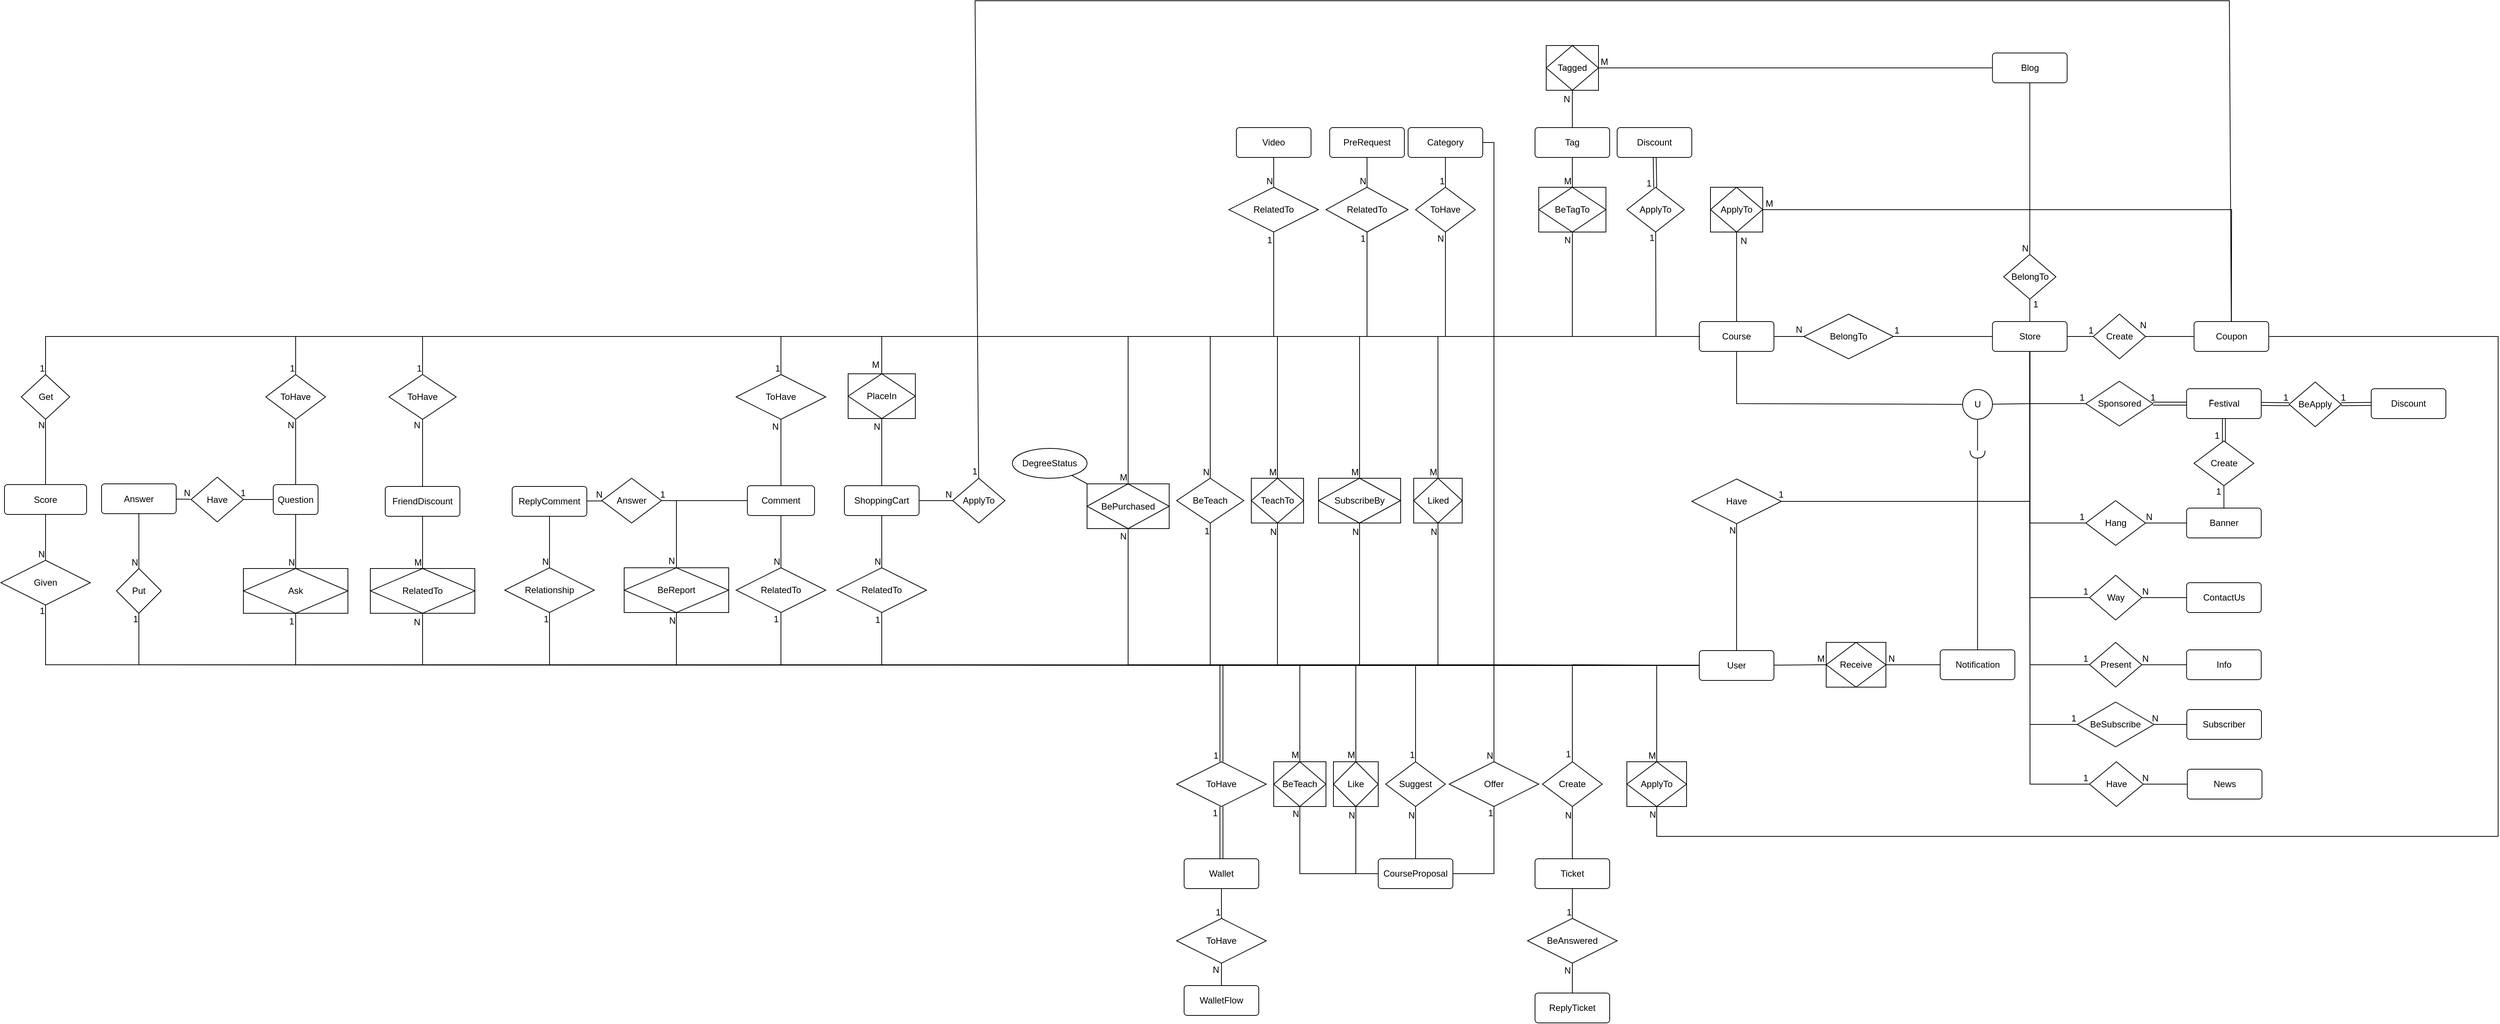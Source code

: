 <mxfile version="24.7.17">
  <diagram name="Page-1" id="9YLO6V_DOgZ76NLpCNiV">
    <mxGraphModel dx="5856" dy="2810" grid="1" gridSize="10" guides="1" tooltips="1" connect="1" arrows="1" fold="1" page="1" pageScale="1" pageWidth="850" pageHeight="1100" math="0" shadow="0">
      <root>
        <mxCell id="0" />
        <mxCell id="1" parent="0" />
        <mxCell id="xa8UJsieOF3sWng5uSHY-1" value="Store" style="rounded=1;arcSize=10;whiteSpace=wrap;html=1;align=center;" parent="1" vertex="1">
          <mxGeometry x="682.71" y="150" width="100" height="40" as="geometry" />
        </mxCell>
        <mxCell id="xa8UJsieOF3sWng5uSHY-2" value="Course" style="rounded=1;arcSize=10;whiteSpace=wrap;html=1;align=center;" parent="1" vertex="1">
          <mxGeometry x="290" y="150" width="100" height="40" as="geometry" />
        </mxCell>
        <mxCell id="xa8UJsieOF3sWng5uSHY-3" value="ّFestival" style="rounded=1;arcSize=10;whiteSpace=wrap;html=1;align=center;" parent="1" vertex="1">
          <mxGeometry x="942.71" y="240" width="100" height="40" as="geometry" />
        </mxCell>
        <mxCell id="xa8UJsieOF3sWng5uSHY-4" value="BelongTo" style="shape=rhombus;perimeter=rhombusPerimeter;whiteSpace=wrap;html=1;align=center;" parent="1" vertex="1">
          <mxGeometry x="430" y="140" width="120" height="60" as="geometry" />
        </mxCell>
        <mxCell id="xa8UJsieOF3sWng5uSHY-7" value="Sponsored" style="shape=rhombus;perimeter=rhombusPerimeter;whiteSpace=wrap;html=1;align=center;" parent="1" vertex="1">
          <mxGeometry x="807.71" y="230" width="90" height="60" as="geometry" />
        </mxCell>
        <mxCell id="xa8UJsieOF3sWng5uSHY-28" value="" style="endArrow=none;html=1;rounded=0;" parent="1" source="xa8UJsieOF3sWng5uSHY-7" target="xa8UJsieOF3sWng5uSHY-1" edge="1">
          <mxGeometry relative="1" as="geometry">
            <mxPoint x="1012.709" y="279.999" as="sourcePoint" />
            <mxPoint x="1136.686" y="224.21" as="targetPoint" />
            <Array as="points">
              <mxPoint x="732.71" y="260" />
            </Array>
          </mxGeometry>
        </mxCell>
        <mxCell id="xa8UJsieOF3sWng5uSHY-29" value="1" style="resizable=0;html=1;whiteSpace=wrap;align=right;verticalAlign=bottom;" parent="xa8UJsieOF3sWng5uSHY-28" connectable="0" vertex="1">
          <mxGeometry x="1" relative="1" as="geometry">
            <mxPoint x="75" y="70" as="offset" />
          </mxGeometry>
        </mxCell>
        <mxCell id="t1DKoS5wMnab59zYMPA--1" value="User" style="rounded=1;arcSize=10;whiteSpace=wrap;html=1;align=center;" parent="1" vertex="1">
          <mxGeometry x="290" y="591" width="100" height="40" as="geometry" />
        </mxCell>
        <mxCell id="t1DKoS5wMnab59zYMPA--5" value="Liked" style="shape=associativeEntity;whiteSpace=wrap;html=1;align=center;" parent="1" vertex="1">
          <mxGeometry x="-92.5" y="360" width="65" height="60" as="geometry" />
        </mxCell>
        <mxCell id="t1DKoS5wMnab59zYMPA--9" value="TeachTo" style="shape=associativeEntity;whiteSpace=wrap;html=1;align=center;" parent="1" vertex="1">
          <mxGeometry x="-310" y="360" width="70" height="60" as="geometry" />
        </mxCell>
        <mxCell id="t1DKoS5wMnab59zYMPA--17" value="Blog" style="rounded=1;arcSize=10;whiteSpace=wrap;html=1;align=center;" parent="1" vertex="1">
          <mxGeometry x="682.71" y="-210" width="100" height="40" as="geometry" />
        </mxCell>
        <mxCell id="t1DKoS5wMnab59zYMPA--18" value="BelongTo" style="shape=rhombus;perimeter=rhombusPerimeter;whiteSpace=wrap;html=1;align=center;" parent="1" vertex="1">
          <mxGeometry x="697.71" y="60" width="70" height="60" as="geometry" />
        </mxCell>
        <mxCell id="t1DKoS5wMnab59zYMPA--23" value="" style="endArrow=none;html=1;rounded=0;" parent="1" source="t1DKoS5wMnab59zYMPA--18" target="xa8UJsieOF3sWng5uSHY-1" edge="1">
          <mxGeometry relative="1" as="geometry">
            <mxPoint x="722.71" y="140" as="sourcePoint" />
            <mxPoint x="882.71" y="140" as="targetPoint" />
          </mxGeometry>
        </mxCell>
        <mxCell id="t1DKoS5wMnab59zYMPA--24" value="1" style="resizable=0;html=1;whiteSpace=wrap;align=right;verticalAlign=bottom;" parent="t1DKoS5wMnab59zYMPA--23" connectable="0" vertex="1">
          <mxGeometry x="1" relative="1" as="geometry">
            <mxPoint x="13" y="-15" as="offset" />
          </mxGeometry>
        </mxCell>
        <mxCell id="t1DKoS5wMnab59zYMPA--25" value="Coupon" style="rounded=1;arcSize=10;whiteSpace=wrap;html=1;align=center;" parent="1" vertex="1">
          <mxGeometry x="952.71" y="150" width="100" height="40" as="geometry" />
        </mxCell>
        <mxCell id="t1DKoS5wMnab59zYMPA--27" value="Create" style="shape=rhombus;perimeter=rhombusPerimeter;whiteSpace=wrap;html=1;align=center;" parent="1" vertex="1">
          <mxGeometry x="817.71" y="140" width="70" height="60" as="geometry" />
        </mxCell>
        <mxCell id="t1DKoS5wMnab59zYMPA--28" value="" style="endArrow=none;html=1;rounded=0;" parent="1" source="t1DKoS5wMnab59zYMPA--27" target="xa8UJsieOF3sWng5uSHY-1" edge="1">
          <mxGeometry relative="1" as="geometry">
            <mxPoint x="592.71" y="110" as="sourcePoint" />
            <mxPoint x="752.71" y="110" as="targetPoint" />
          </mxGeometry>
        </mxCell>
        <mxCell id="t1DKoS5wMnab59zYMPA--29" value="1" style="resizable=0;html=1;whiteSpace=wrap;align=right;verticalAlign=bottom;" parent="t1DKoS5wMnab59zYMPA--28" connectable="0" vertex="1">
          <mxGeometry x="1" relative="1" as="geometry">
            <mxPoint x="37" as="offset" />
          </mxGeometry>
        </mxCell>
        <mxCell id="t1DKoS5wMnab59zYMPA--41" value="" style="shape=link;html=1;rounded=0;" parent="1" source="xa8UJsieOF3sWng5uSHY-7" target="xa8UJsieOF3sWng5uSHY-3" edge="1">
          <mxGeometry relative="1" as="geometry">
            <mxPoint x="732.71" y="320" as="sourcePoint" />
            <mxPoint x="892.71" y="320" as="targetPoint" />
          </mxGeometry>
        </mxCell>
        <mxCell id="t1DKoS5wMnab59zYMPA--42" value="1" style="resizable=0;html=1;whiteSpace=wrap;align=right;verticalAlign=bottom;" parent="t1DKoS5wMnab59zYMPA--41" connectable="0" vertex="1">
          <mxGeometry x="1" relative="1" as="geometry">
            <mxPoint x="-40" as="offset" />
          </mxGeometry>
        </mxCell>
        <mxCell id="t1DKoS5wMnab59zYMPA--49" value="Tag" style="rounded=1;arcSize=10;whiteSpace=wrap;html=1;align=center;" parent="1" vertex="1">
          <mxGeometry x="70" y="-110" width="100" height="40" as="geometry" />
        </mxCell>
        <mxCell id="t1DKoS5wMnab59zYMPA--50" value="BeTagTo" style="shape=associativeEntity;whiteSpace=wrap;html=1;align=center;" parent="1" vertex="1">
          <mxGeometry x="75" y="-30" width="90" height="60" as="geometry" />
        </mxCell>
        <mxCell id="t1DKoS5wMnab59zYMPA--55" value="Tagged" style="shape=associativeEntity;whiteSpace=wrap;html=1;align=center;" parent="1" vertex="1">
          <mxGeometry x="85" y="-220" width="70" height="60" as="geometry" />
        </mxCell>
        <mxCell id="t1DKoS5wMnab59zYMPA--60" value="Banner" style="rounded=1;arcSize=10;whiteSpace=wrap;html=1;align=center;" parent="1" vertex="1">
          <mxGeometry x="942.71" y="400" width="100" height="40" as="geometry" />
        </mxCell>
        <mxCell id="t1DKoS5wMnab59zYMPA--61" value="Hang" style="shape=rhombus;perimeter=rhombusPerimeter;whiteSpace=wrap;html=1;align=center;" parent="1" vertex="1">
          <mxGeometry x="807.71" y="390" width="80" height="60" as="geometry" />
        </mxCell>
        <mxCell id="t1DKoS5wMnab59zYMPA--62" value="" style="endArrow=none;html=1;rounded=0;" parent="1" source="xa8UJsieOF3sWng5uSHY-1" target="t1DKoS5wMnab59zYMPA--61" edge="1">
          <mxGeometry relative="1" as="geometry">
            <mxPoint x="652.71" y="360" as="sourcePoint" />
            <mxPoint x="812.71" y="360" as="targetPoint" />
            <Array as="points">
              <mxPoint x="732.71" y="420" />
            </Array>
          </mxGeometry>
        </mxCell>
        <mxCell id="t1DKoS5wMnab59zYMPA--63" value="1" style="resizable=0;html=1;whiteSpace=wrap;align=right;verticalAlign=bottom;" parent="t1DKoS5wMnab59zYMPA--62" connectable="0" vertex="1">
          <mxGeometry x="1" relative="1" as="geometry" />
        </mxCell>
        <mxCell id="t1DKoS5wMnab59zYMPA--64" value="" style="endArrow=none;html=1;rounded=0;" parent="1" source="t1DKoS5wMnab59zYMPA--61" target="t1DKoS5wMnab59zYMPA--60" edge="1">
          <mxGeometry relative="1" as="geometry">
            <mxPoint x="722.71" y="460" as="sourcePoint" />
            <mxPoint x="882.71" y="460" as="targetPoint" />
          </mxGeometry>
        </mxCell>
        <mxCell id="t1DKoS5wMnab59zYMPA--65" value="N" style="resizable=0;html=1;whiteSpace=wrap;align=right;verticalAlign=bottom;" parent="t1DKoS5wMnab59zYMPA--64" connectable="0" vertex="1">
          <mxGeometry x="1" relative="1" as="geometry">
            <mxPoint x="-44" as="offset" />
          </mxGeometry>
        </mxCell>
        <mxCell id="t1DKoS5wMnab59zYMPA--66" value="" style="shape=link;html=1;rounded=0;" parent="1" source="t1DKoS5wMnab59zYMPA--68" target="xa8UJsieOF3sWng5uSHY-3" edge="1">
          <mxGeometry relative="1" as="geometry">
            <mxPoint x="992.71" y="320" as="sourcePoint" />
            <mxPoint x="1092.71" y="330" as="targetPoint" />
          </mxGeometry>
        </mxCell>
        <mxCell id="t1DKoS5wMnab59zYMPA--67" value="1" style="resizable=0;html=1;whiteSpace=wrap;align=right;verticalAlign=bottom;" parent="t1DKoS5wMnab59zYMPA--66" connectable="0" vertex="1">
          <mxGeometry x="1" relative="1" as="geometry">
            <mxPoint x="-4" y="31" as="offset" />
          </mxGeometry>
        </mxCell>
        <mxCell id="t1DKoS5wMnab59zYMPA--69" value="" style="shape=link;html=1;rounded=0;" parent="1" target="t1DKoS5wMnab59zYMPA--68" edge="1">
          <mxGeometry relative="1" as="geometry">
            <mxPoint x="992.71" y="320" as="sourcePoint" />
            <mxPoint x="992.71" y="280" as="targetPoint" />
          </mxGeometry>
        </mxCell>
        <mxCell id="t1DKoS5wMnab59zYMPA--68" value="Create" style="shape=rhombus;perimeter=rhombusPerimeter;whiteSpace=wrap;html=1;align=center;" parent="1" vertex="1">
          <mxGeometry x="952.71" y="310" width="80" height="60" as="geometry" />
        </mxCell>
        <mxCell id="t1DKoS5wMnab59zYMPA--71" value="" style="endArrow=none;html=1;rounded=0;" parent="1" source="t1DKoS5wMnab59zYMPA--68" target="t1DKoS5wMnab59zYMPA--60" edge="1">
          <mxGeometry relative="1" as="geometry">
            <mxPoint x="1022.71" y="380" as="sourcePoint" />
            <mxPoint x="1182.71" y="380" as="targetPoint" />
          </mxGeometry>
        </mxCell>
        <mxCell id="t1DKoS5wMnab59zYMPA--72" value="1" style="resizable=0;html=1;whiteSpace=wrap;align=right;verticalAlign=bottom;" parent="t1DKoS5wMnab59zYMPA--71" connectable="0" vertex="1">
          <mxGeometry x="1" relative="1" as="geometry">
            <mxPoint x="-2" y="-14" as="offset" />
          </mxGeometry>
        </mxCell>
        <mxCell id="t1DKoS5wMnab59zYMPA--73" value="Ticket" style="rounded=1;arcSize=10;whiteSpace=wrap;html=1;align=center;" parent="1" vertex="1">
          <mxGeometry x="70" y="870" width="100" height="40" as="geometry" />
        </mxCell>
        <mxCell id="t1DKoS5wMnab59zYMPA--74" value="Create" style="shape=rhombus;perimeter=rhombusPerimeter;whiteSpace=wrap;html=1;align=center;" parent="1" vertex="1">
          <mxGeometry x="80" y="740" width="80" height="60" as="geometry" />
        </mxCell>
        <mxCell id="t1DKoS5wMnab59zYMPA--75" value="" style="endArrow=none;html=1;rounded=0;" parent="1" source="t1DKoS5wMnab59zYMPA--74" target="t1DKoS5wMnab59zYMPA--73" edge="1">
          <mxGeometry relative="1" as="geometry">
            <mxPoint x="360" y="790" as="sourcePoint" />
            <mxPoint x="520" y="790" as="targetPoint" />
          </mxGeometry>
        </mxCell>
        <mxCell id="t1DKoS5wMnab59zYMPA--76" value="N" style="resizable=0;html=1;whiteSpace=wrap;align=right;verticalAlign=bottom;" parent="t1DKoS5wMnab59zYMPA--75" connectable="0" vertex="1">
          <mxGeometry x="1" relative="1" as="geometry">
            <mxPoint y="-50" as="offset" />
          </mxGeometry>
        </mxCell>
        <mxCell id="t1DKoS5wMnab59zYMPA--79" value="Notification" style="rounded=1;arcSize=10;whiteSpace=wrap;html=1;align=center;" parent="1" vertex="1">
          <mxGeometry x="612.71" y="590" width="100" height="40" as="geometry" />
        </mxCell>
        <mxCell id="t1DKoS5wMnab59zYMPA--92" value="" style="endArrow=none;html=1;rounded=0;" parent="1" source="xa8UJsieOF3sWng5uSHY-2" target="xa8UJsieOF3sWng5uSHY-4" edge="1">
          <mxGeometry relative="1" as="geometry">
            <mxPoint x="430" y="120" as="sourcePoint" />
            <mxPoint x="590" y="120" as="targetPoint" />
          </mxGeometry>
        </mxCell>
        <mxCell id="t1DKoS5wMnab59zYMPA--93" value="N" style="resizable=0;html=1;whiteSpace=wrap;align=right;verticalAlign=bottom;" parent="t1DKoS5wMnab59zYMPA--92" connectable="0" vertex="1">
          <mxGeometry x="1" relative="1" as="geometry">
            <mxPoint x="-1" y="-1" as="offset" />
          </mxGeometry>
        </mxCell>
        <mxCell id="t1DKoS5wMnab59zYMPA--94" value="" style="endArrow=none;html=1;rounded=0;" parent="1" source="xa8UJsieOF3sWng5uSHY-4" target="xa8UJsieOF3sWng5uSHY-1" edge="1">
          <mxGeometry relative="1" as="geometry">
            <mxPoint x="550" y="200" as="sourcePoint" />
            <mxPoint x="710" y="200" as="targetPoint" />
          </mxGeometry>
        </mxCell>
        <mxCell id="t1DKoS5wMnab59zYMPA--95" value="1" style="resizable=0;html=1;whiteSpace=wrap;align=right;verticalAlign=bottom;" parent="t1DKoS5wMnab59zYMPA--94" connectable="0" vertex="1">
          <mxGeometry x="1" relative="1" as="geometry">
            <mxPoint x="-123" as="offset" />
          </mxGeometry>
        </mxCell>
        <mxCell id="t1DKoS5wMnab59zYMPA--97" value="SubscribeBy" style="shape=associativeEntity;whiteSpace=wrap;html=1;align=center;" parent="1" vertex="1">
          <mxGeometry x="-220" y="360" width="110" height="60" as="geometry" />
        </mxCell>
        <mxCell id="t1DKoS5wMnab59zYMPA--122" value="" style="endArrow=none;html=1;rounded=0;" parent="1" source="xa8UJsieOF3sWng5uSHY-2" target="t1DKoS5wMnab59zYMPA--125" edge="1">
          <mxGeometry relative="1" as="geometry">
            <mxPoint x="470" y="290" as="sourcePoint" />
            <mxPoint x="618.084" y="334.958" as="targetPoint" />
            <Array as="points">
              <mxPoint x="340" y="260" />
            </Array>
          </mxGeometry>
        </mxCell>
        <mxCell id="t1DKoS5wMnab59zYMPA--125" value="U" style="ellipse;whiteSpace=wrap;html=1;aspect=fixed;" parent="1" vertex="1">
          <mxGeometry x="642.71" y="241" width="40" height="40" as="geometry" />
        </mxCell>
        <mxCell id="t1DKoS5wMnab59zYMPA--127" value="" style="endArrow=none;html=1;rounded=0;" parent="1" source="t1DKoS5wMnab59zYMPA--126" target="t1DKoS5wMnab59zYMPA--79" edge="1">
          <mxGeometry relative="1" as="geometry">
            <mxPoint x="650" y="380" as="sourcePoint" />
            <mxPoint x="810" y="380" as="targetPoint" />
          </mxGeometry>
        </mxCell>
        <mxCell id="t1DKoS5wMnab59zYMPA--128" value="" style="endArrow=none;html=1;rounded=0;" parent="1" source="t1DKoS5wMnab59zYMPA--125" target="t1DKoS5wMnab59zYMPA--126" edge="1">
          <mxGeometry relative="1" as="geometry">
            <mxPoint x="630" y="330" as="sourcePoint" />
            <mxPoint x="630" y="480" as="targetPoint" />
          </mxGeometry>
        </mxCell>
        <mxCell id="t1DKoS5wMnab59zYMPA--126" value="" style="shape=requiredInterface;html=1;verticalLabelPosition=bottom;sketch=0;rotation=90;" parent="1" vertex="1">
          <mxGeometry x="657.71" y="318" width="10" height="20" as="geometry" />
        </mxCell>
        <mxCell id="t1DKoS5wMnab59zYMPA--129" value="" style="endArrow=none;html=1;rounded=0;" parent="1" source="xa8UJsieOF3sWng5uSHY-1" target="t1DKoS5wMnab59zYMPA--125" edge="1">
          <mxGeometry relative="1" as="geometry">
            <mxPoint x="780" y="510" as="sourcePoint" />
            <mxPoint x="940" y="510" as="targetPoint" />
            <Array as="points">
              <mxPoint x="733" y="260" />
            </Array>
          </mxGeometry>
        </mxCell>
        <mxCell id="t1DKoS5wMnab59zYMPA--130" value="Receive" style="shape=associativeEntity;whiteSpace=wrap;html=1;align=center;" parent="1" vertex="1">
          <mxGeometry x="460" y="580" width="80" height="60" as="geometry" />
        </mxCell>
        <mxCell id="t1DKoS5wMnab59zYMPA--133" value="" style="endArrow=none;html=1;rounded=0;" parent="1" source="t1DKoS5wMnab59zYMPA--79" target="t1DKoS5wMnab59zYMPA--130" edge="1">
          <mxGeometry relative="1" as="geometry">
            <mxPoint x="500" y="760" as="sourcePoint" />
            <mxPoint x="660" y="760" as="targetPoint" />
          </mxGeometry>
        </mxCell>
        <mxCell id="t1DKoS5wMnab59zYMPA--134" value="N" style="resizable=0;html=1;whiteSpace=wrap;align=right;verticalAlign=bottom;" parent="t1DKoS5wMnab59zYMPA--133" connectable="0" vertex="1">
          <mxGeometry x="1" relative="1" as="geometry">
            <mxPoint x="13" as="offset" />
          </mxGeometry>
        </mxCell>
        <mxCell id="t1DKoS5wMnab59zYMPA--143" value="ContactUs" style="rounded=1;arcSize=10;whiteSpace=wrap;html=1;align=center;" parent="1" vertex="1">
          <mxGeometry x="942.71" y="500" width="100" height="40" as="geometry" />
        </mxCell>
        <mxCell id="t1DKoS5wMnab59zYMPA--144" value="Way" style="shape=rhombus;perimeter=rhombusPerimeter;whiteSpace=wrap;html=1;align=center;" parent="1" vertex="1">
          <mxGeometry x="812.71" y="490" width="70" height="60" as="geometry" />
        </mxCell>
        <mxCell id="t1DKoS5wMnab59zYMPA--145" value="" style="endArrow=none;html=1;rounded=0;" parent="1" source="xa8UJsieOF3sWng5uSHY-1" target="t1DKoS5wMnab59zYMPA--144" edge="1">
          <mxGeometry relative="1" as="geometry">
            <mxPoint x="700" y="570" as="sourcePoint" />
            <mxPoint x="860" y="570" as="targetPoint" />
            <Array as="points">
              <mxPoint x="733" y="520" />
            </Array>
          </mxGeometry>
        </mxCell>
        <mxCell id="t1DKoS5wMnab59zYMPA--146" value="1" style="resizable=0;html=1;whiteSpace=wrap;align=right;verticalAlign=bottom;" parent="t1DKoS5wMnab59zYMPA--145" connectable="0" vertex="1">
          <mxGeometry x="1" relative="1" as="geometry" />
        </mxCell>
        <mxCell id="t1DKoS5wMnab59zYMPA--147" value="" style="endArrow=none;html=1;rounded=0;" parent="1" source="t1DKoS5wMnab59zYMPA--143" target="t1DKoS5wMnab59zYMPA--144" edge="1">
          <mxGeometry relative="1" as="geometry">
            <mxPoint x="900" y="590" as="sourcePoint" />
            <mxPoint x="1060" y="590" as="targetPoint" />
          </mxGeometry>
        </mxCell>
        <mxCell id="t1DKoS5wMnab59zYMPA--148" value="N" style="resizable=0;html=1;whiteSpace=wrap;align=right;verticalAlign=bottom;" parent="t1DKoS5wMnab59zYMPA--147" connectable="0" vertex="1">
          <mxGeometry x="1" relative="1" as="geometry">
            <mxPoint x="11" as="offset" />
          </mxGeometry>
        </mxCell>
        <mxCell id="t1DKoS5wMnab59zYMPA--149" value="Info" style="rounded=1;arcSize=10;whiteSpace=wrap;html=1;align=center;" parent="1" vertex="1">
          <mxGeometry x="942.71" y="590" width="100" height="40" as="geometry" />
        </mxCell>
        <mxCell id="t1DKoS5wMnab59zYMPA--150" value="Present" style="shape=rhombus;perimeter=rhombusPerimeter;whiteSpace=wrap;html=1;align=center;" parent="1" vertex="1">
          <mxGeometry x="812.71" y="580" width="70" height="60" as="geometry" />
        </mxCell>
        <mxCell id="t1DKoS5wMnab59zYMPA--152" value="" style="endArrow=none;html=1;rounded=0;" parent="1" source="xa8UJsieOF3sWng5uSHY-1" target="t1DKoS5wMnab59zYMPA--150" edge="1">
          <mxGeometry relative="1" as="geometry">
            <mxPoint x="743" y="200" as="sourcePoint" />
            <mxPoint x="823" y="530" as="targetPoint" />
            <Array as="points">
              <mxPoint x="733" y="610" />
            </Array>
          </mxGeometry>
        </mxCell>
        <mxCell id="t1DKoS5wMnab59zYMPA--153" value="1" style="resizable=0;html=1;whiteSpace=wrap;align=right;verticalAlign=bottom;" parent="t1DKoS5wMnab59zYMPA--152" connectable="0" vertex="1">
          <mxGeometry x="1" relative="1" as="geometry" />
        </mxCell>
        <mxCell id="t1DKoS5wMnab59zYMPA--154" value="" style="endArrow=none;html=1;rounded=0;" parent="1" source="t1DKoS5wMnab59zYMPA--149" target="t1DKoS5wMnab59zYMPA--150" edge="1">
          <mxGeometry relative="1" as="geometry">
            <mxPoint x="953" y="530" as="sourcePoint" />
            <mxPoint x="893" y="530" as="targetPoint" />
          </mxGeometry>
        </mxCell>
        <mxCell id="t1DKoS5wMnab59zYMPA--155" value="N" style="resizable=0;html=1;whiteSpace=wrap;align=right;verticalAlign=bottom;" parent="t1DKoS5wMnab59zYMPA--154" connectable="0" vertex="1">
          <mxGeometry x="1" relative="1" as="geometry">
            <mxPoint x="11" as="offset" />
          </mxGeometry>
        </mxCell>
        <mxCell id="t1DKoS5wMnab59zYMPA--156" value="" style="endArrow=none;html=1;rounded=0;" parent="1" source="t1DKoS5wMnab59zYMPA--25" target="t1DKoS5wMnab59zYMPA--27" edge="1">
          <mxGeometry relative="1" as="geometry">
            <mxPoint x="860" y="60" as="sourcePoint" />
            <mxPoint x="1020" y="60" as="targetPoint" />
          </mxGeometry>
        </mxCell>
        <mxCell id="t1DKoS5wMnab59zYMPA--157" value="N" style="resizable=0;html=1;whiteSpace=wrap;align=right;verticalAlign=bottom;" parent="t1DKoS5wMnab59zYMPA--156" connectable="0" vertex="1">
          <mxGeometry x="1" relative="1" as="geometry">
            <mxPoint x="3" y="-7" as="offset" />
          </mxGeometry>
        </mxCell>
        <mxCell id="t1DKoS5wMnab59zYMPA--158" value="ApplyTo" style="shape=associativeEntity;whiteSpace=wrap;html=1;align=center;" parent="1" vertex="1">
          <mxGeometry x="305" y="-30" width="70" height="60" as="geometry" />
        </mxCell>
        <mxCell id="t1DKoS5wMnab59zYMPA--161" value="" style="endArrow=none;html=1;rounded=0;" parent="1" source="xa8UJsieOF3sWng5uSHY-2" target="t1DKoS5wMnab59zYMPA--158" edge="1">
          <mxGeometry relative="1" as="geometry">
            <mxPoint x="200" y="100" as="sourcePoint" />
            <mxPoint x="360" y="100" as="targetPoint" />
          </mxGeometry>
        </mxCell>
        <mxCell id="t1DKoS5wMnab59zYMPA--162" value="N" style="resizable=0;html=1;whiteSpace=wrap;align=right;verticalAlign=bottom;" parent="t1DKoS5wMnab59zYMPA--161" connectable="0" vertex="1">
          <mxGeometry x="1" relative="1" as="geometry">
            <mxPoint x="15" y="20" as="offset" />
          </mxGeometry>
        </mxCell>
        <mxCell id="t1DKoS5wMnab59zYMPA--163" value="ApplyTo" style="shape=associativeEntity;whiteSpace=wrap;html=1;align=center;" parent="1" vertex="1">
          <mxGeometry x="193" y="740" width="80" height="60" as="geometry" />
        </mxCell>
        <mxCell id="t1DKoS5wMnab59zYMPA--168" value="FriendDiscount" style="rounded=1;arcSize=10;whiteSpace=wrap;html=1;align=center;rotation=0;" parent="1" vertex="1">
          <mxGeometry x="-1470" y="371" width="100" height="40" as="geometry" />
        </mxCell>
        <mxCell id="t1DKoS5wMnab59zYMPA--186" value="ApplyTo" style="shape=rhombus;perimeter=rhombusPerimeter;whiteSpace=wrap;html=1;align=center;" parent="1" vertex="1">
          <mxGeometry x="193" y="-30" width="77" height="60" as="geometry" />
        </mxCell>
        <mxCell id="t1DKoS5wMnab59zYMPA--187" value="" style="endArrow=none;html=1;rounded=0;" parent="1" target="t1DKoS5wMnab59zYMPA--186" edge="1">
          <mxGeometry relative="1" as="geometry">
            <mxPoint x="291" y="170" as="sourcePoint" />
            <mxPoint x="231.946" y="220.432" as="targetPoint" />
            <Array as="points">
              <mxPoint x="232" y="170" />
            </Array>
          </mxGeometry>
        </mxCell>
        <mxCell id="t1DKoS5wMnab59zYMPA--188" value="1" style="resizable=0;html=1;whiteSpace=wrap;align=right;verticalAlign=bottom;" parent="t1DKoS5wMnab59zYMPA--187" connectable="0" vertex="1">
          <mxGeometry x="1" relative="1" as="geometry">
            <mxPoint y="16" as="offset" />
          </mxGeometry>
        </mxCell>
        <mxCell id="t1DKoS5wMnab59zYMPA--189" value="Discount" style="rounded=1;arcSize=10;whiteSpace=wrap;html=1;align=center;" parent="1" vertex="1">
          <mxGeometry x="180" y="-110" width="100" height="40" as="geometry" />
        </mxCell>
        <mxCell id="t1DKoS5wMnab59zYMPA--190" value="" style="shape=link;html=1;rounded=0;" parent="1" source="t1DKoS5wMnab59zYMPA--189" target="t1DKoS5wMnab59zYMPA--186" edge="1">
          <mxGeometry relative="1" as="geometry">
            <mxPoint x="130" y="260" as="sourcePoint" />
            <mxPoint x="290" y="260" as="targetPoint" />
          </mxGeometry>
        </mxCell>
        <mxCell id="t1DKoS5wMnab59zYMPA--191" value="1" style="resizable=0;html=1;whiteSpace=wrap;align=right;verticalAlign=bottom;" parent="t1DKoS5wMnab59zYMPA--190" connectable="0" vertex="1">
          <mxGeometry x="1" relative="1" as="geometry">
            <mxPoint x="-4" y="3" as="offset" />
          </mxGeometry>
        </mxCell>
        <mxCell id="t1DKoS5wMnab59zYMPA--192" value="" style="endArrow=none;html=1;rounded=0;" parent="1" source="t1DKoS5wMnab59zYMPA--25" target="t1DKoS5wMnab59zYMPA--158" edge="1">
          <mxGeometry relative="1" as="geometry">
            <mxPoint x="960" as="sourcePoint" />
            <mxPoint x="610" y="10" as="targetPoint" />
            <Array as="points">
              <mxPoint x="1003" />
            </Array>
          </mxGeometry>
        </mxCell>
        <mxCell id="t1DKoS5wMnab59zYMPA--193" value="M" style="resizable=0;html=1;whiteSpace=wrap;align=right;verticalAlign=bottom;" parent="t1DKoS5wMnab59zYMPA--192" connectable="0" vertex="1">
          <mxGeometry x="1" relative="1" as="geometry">
            <mxPoint x="15" as="offset" />
          </mxGeometry>
        </mxCell>
        <mxCell id="t1DKoS5wMnab59zYMPA--198" value="CourseProposal" style="rounded=1;arcSize=10;whiteSpace=wrap;html=1;align=center;" parent="1" vertex="1">
          <mxGeometry x="-140" y="870" width="100" height="40" as="geometry" />
        </mxCell>
        <mxCell id="t1DKoS5wMnab59zYMPA--199" value="Suggest" style="shape=rhombus;perimeter=rhombusPerimeter;whiteSpace=wrap;html=1;align=center;" parent="1" vertex="1">
          <mxGeometry x="-130" y="740" width="80" height="60" as="geometry" />
        </mxCell>
        <mxCell id="t1DKoS5wMnab59zYMPA--200" value="" style="endArrow=none;html=1;rounded=0;" parent="1" source="t1DKoS5wMnab59zYMPA--198" target="t1DKoS5wMnab59zYMPA--199" edge="1">
          <mxGeometry relative="1" as="geometry">
            <mxPoint x="-280" y="810" as="sourcePoint" />
            <mxPoint x="-120" y="810" as="targetPoint" />
          </mxGeometry>
        </mxCell>
        <mxCell id="t1DKoS5wMnab59zYMPA--201" value="N" style="resizable=0;html=1;whiteSpace=wrap;align=right;verticalAlign=bottom;" parent="t1DKoS5wMnab59zYMPA--200" connectable="0" vertex="1">
          <mxGeometry x="1" relative="1" as="geometry">
            <mxPoint y="20" as="offset" />
          </mxGeometry>
        </mxCell>
        <mxCell id="t1DKoS5wMnab59zYMPA--202" value="" style="endArrow=none;html=1;rounded=0;" parent="1" source="t1DKoS5wMnab59zYMPA--1" target="t1DKoS5wMnab59zYMPA--199" edge="1">
          <mxGeometry relative="1" as="geometry">
            <mxPoint x="-60" y="710" as="sourcePoint" />
            <mxPoint x="100" y="710" as="targetPoint" />
            <Array as="points">
              <mxPoint y="610" />
              <mxPoint x="-90" y="610" />
            </Array>
          </mxGeometry>
        </mxCell>
        <mxCell id="t1DKoS5wMnab59zYMPA--203" value="1" style="resizable=0;html=1;whiteSpace=wrap;align=right;verticalAlign=bottom;" parent="t1DKoS5wMnab59zYMPA--202" connectable="0" vertex="1">
          <mxGeometry x="1" relative="1" as="geometry" />
        </mxCell>
        <mxCell id="t1DKoS5wMnab59zYMPA--204" value="BeTeach" style="shape=rhombus;perimeter=rhombusPerimeter;whiteSpace=wrap;html=1;align=center;" parent="1" vertex="1">
          <mxGeometry x="-410" y="360" width="90" height="60" as="geometry" />
        </mxCell>
        <mxCell id="t1DKoS5wMnab59zYMPA--205" value="" style="endArrow=none;html=1;rounded=0;" parent="1" source="t1DKoS5wMnab59zYMPA--1" target="t1DKoS5wMnab59zYMPA--204" edge="1">
          <mxGeometry relative="1" as="geometry">
            <mxPoint x="-480" y="350" as="sourcePoint" />
            <mxPoint x="-320" y="350" as="targetPoint" />
            <Array as="points">
              <mxPoint x="-365" y="610" />
            </Array>
          </mxGeometry>
        </mxCell>
        <mxCell id="t1DKoS5wMnab59zYMPA--206" value="1" style="resizable=0;html=1;whiteSpace=wrap;align=right;verticalAlign=bottom;" parent="t1DKoS5wMnab59zYMPA--205" connectable="0" vertex="1">
          <mxGeometry x="1" relative="1" as="geometry">
            <mxPoint y="19" as="offset" />
          </mxGeometry>
        </mxCell>
        <mxCell id="t1DKoS5wMnab59zYMPA--207" value="" style="endArrow=none;html=1;rounded=0;" parent="1" source="xa8UJsieOF3sWng5uSHY-2" target="t1DKoS5wMnab59zYMPA--204" edge="1">
          <mxGeometry relative="1" as="geometry">
            <mxPoint x="-570" y="280" as="sourcePoint" />
            <mxPoint x="-410" y="280" as="targetPoint" />
            <Array as="points">
              <mxPoint x="-365" y="170" />
            </Array>
          </mxGeometry>
        </mxCell>
        <mxCell id="t1DKoS5wMnab59zYMPA--208" value="N" style="resizable=0;html=1;whiteSpace=wrap;align=right;verticalAlign=bottom;" parent="t1DKoS5wMnab59zYMPA--207" connectable="0" vertex="1">
          <mxGeometry x="1" relative="1" as="geometry" />
        </mxCell>
        <mxCell id="t1DKoS5wMnab59zYMPA--209" value="BePurchased" style="shape=associativeEntity;whiteSpace=wrap;html=1;align=center;" parent="1" vertex="1">
          <mxGeometry x="-530" y="367.5" width="110" height="60" as="geometry" />
        </mxCell>
        <mxCell id="t1DKoS5wMnab59zYMPA--210" value="" style="endArrow=none;html=1;rounded=0;" parent="1" source="t1DKoS5wMnab59zYMPA--1" target="t1DKoS5wMnab59zYMPA--209" edge="1">
          <mxGeometry relative="1" as="geometry">
            <mxPoint x="-580" y="340" as="sourcePoint" />
            <mxPoint x="-420" y="340" as="targetPoint" />
            <Array as="points">
              <mxPoint x="-475" y="610" />
            </Array>
          </mxGeometry>
        </mxCell>
        <mxCell id="t1DKoS5wMnab59zYMPA--211" value="N" style="resizable=0;html=1;whiteSpace=wrap;align=right;verticalAlign=bottom;" parent="t1DKoS5wMnab59zYMPA--210" connectable="0" vertex="1">
          <mxGeometry x="1" relative="1" as="geometry">
            <mxPoint x="-1" y="19" as="offset" />
          </mxGeometry>
        </mxCell>
        <mxCell id="t1DKoS5wMnab59zYMPA--212" value="" style="endArrow=none;html=1;rounded=0;" parent="1" source="xa8UJsieOF3sWng5uSHY-2" target="t1DKoS5wMnab59zYMPA--209" edge="1">
          <mxGeometry relative="1" as="geometry">
            <mxPoint x="-640" y="240" as="sourcePoint" />
            <mxPoint x="-480" y="240" as="targetPoint" />
            <Array as="points">
              <mxPoint x="-475" y="170" />
            </Array>
          </mxGeometry>
        </mxCell>
        <mxCell id="t1DKoS5wMnab59zYMPA--213" value="M" style="resizable=0;html=1;whiteSpace=wrap;align=right;verticalAlign=bottom;" parent="t1DKoS5wMnab59zYMPA--212" connectable="0" vertex="1">
          <mxGeometry x="1" relative="1" as="geometry" />
        </mxCell>
        <mxCell id="t1DKoS5wMnab59zYMPA--214" value="" style="endArrow=none;html=1;rounded=0;" parent="1" source="t1DKoS5wMnab59zYMPA--17" target="t1DKoS5wMnab59zYMPA--18" edge="1">
          <mxGeometry relative="1" as="geometry">
            <mxPoint x="-20" y="280" as="sourcePoint" />
            <mxPoint x="140" y="280" as="targetPoint" />
          </mxGeometry>
        </mxCell>
        <mxCell id="t1DKoS5wMnab59zYMPA--215" value="N" style="resizable=0;html=1;whiteSpace=wrap;align=right;verticalAlign=bottom;" parent="t1DKoS5wMnab59zYMPA--214" connectable="0" vertex="1">
          <mxGeometry x="1" relative="1" as="geometry" />
        </mxCell>
        <mxCell id="jHsgVxrCVBSd2UUyfOYS-1" value="Discount" style="rounded=1;arcSize=10;whiteSpace=wrap;html=1;align=center;" parent="1" vertex="1">
          <mxGeometry x="1190" y="240" width="100" height="40" as="geometry" />
        </mxCell>
        <mxCell id="jHsgVxrCVBSd2UUyfOYS-2" value="BeApply" style="shape=rhombus;perimeter=rhombusPerimeter;whiteSpace=wrap;html=1;align=center;" parent="1" vertex="1">
          <mxGeometry x="1080" y="231" width="70" height="60" as="geometry" />
        </mxCell>
        <mxCell id="jHsgVxrCVBSd2UUyfOYS-3" value="" style="shape=link;html=1;rounded=0;" parent="1" source="xa8UJsieOF3sWng5uSHY-3" target="jHsgVxrCVBSd2UUyfOYS-2" edge="1">
          <mxGeometry relative="1" as="geometry">
            <mxPoint x="1140" y="370" as="sourcePoint" />
            <mxPoint x="1300" y="370" as="targetPoint" />
          </mxGeometry>
        </mxCell>
        <mxCell id="jHsgVxrCVBSd2UUyfOYS-4" value="1" style="resizable=0;html=1;whiteSpace=wrap;align=right;verticalAlign=bottom;" parent="jHsgVxrCVBSd2UUyfOYS-3" connectable="0" vertex="1">
          <mxGeometry x="1" relative="1" as="geometry" />
        </mxCell>
        <mxCell id="jHsgVxrCVBSd2UUyfOYS-5" value="" style="shape=link;html=1;rounded=0;" parent="1" source="jHsgVxrCVBSd2UUyfOYS-1" target="jHsgVxrCVBSd2UUyfOYS-2" edge="1">
          <mxGeometry relative="1" as="geometry">
            <mxPoint x="1130" y="350" as="sourcePoint" />
            <mxPoint x="1290" y="350" as="targetPoint" />
          </mxGeometry>
        </mxCell>
        <mxCell id="jHsgVxrCVBSd2UUyfOYS-6" value="1" style="resizable=0;html=1;whiteSpace=wrap;align=right;verticalAlign=bottom;" parent="jHsgVxrCVBSd2UUyfOYS-5" connectable="0" vertex="1">
          <mxGeometry x="1" relative="1" as="geometry">
            <mxPoint x="8" as="offset" />
          </mxGeometry>
        </mxCell>
        <mxCell id="jHsgVxrCVBSd2UUyfOYS-13" value="" style="endArrow=none;html=1;rounded=0;" parent="1" source="t1DKoS5wMnab59zYMPA--1" target="t1DKoS5wMnab59zYMPA--5" edge="1">
          <mxGeometry relative="1" as="geometry">
            <mxPoint x="-270" y="480" as="sourcePoint" />
            <mxPoint x="-110" y="480" as="targetPoint" />
            <Array as="points">
              <mxPoint x="-60" y="611" />
            </Array>
          </mxGeometry>
        </mxCell>
        <mxCell id="jHsgVxrCVBSd2UUyfOYS-14" value="N" style="resizable=0;html=1;whiteSpace=wrap;align=right;verticalAlign=bottom;" parent="jHsgVxrCVBSd2UUyfOYS-13" connectable="0" vertex="1">
          <mxGeometry x="1" relative="1" as="geometry">
            <mxPoint y="20" as="offset" />
          </mxGeometry>
        </mxCell>
        <mxCell id="jHsgVxrCVBSd2UUyfOYS-15" value="" style="endArrow=none;html=1;rounded=0;" parent="1" source="t1DKoS5wMnab59zYMPA--1" target="t1DKoS5wMnab59zYMPA--97" edge="1">
          <mxGeometry relative="1" as="geometry">
            <mxPoint x="-260" y="370" as="sourcePoint" />
            <mxPoint x="-100" y="370" as="targetPoint" />
            <Array as="points">
              <mxPoint x="-165" y="611" />
            </Array>
          </mxGeometry>
        </mxCell>
        <mxCell id="jHsgVxrCVBSd2UUyfOYS-16" value="N" style="resizable=0;html=1;whiteSpace=wrap;align=right;verticalAlign=bottom;" parent="jHsgVxrCVBSd2UUyfOYS-15" connectable="0" vertex="1">
          <mxGeometry x="1" relative="1" as="geometry">
            <mxPoint y="20" as="offset" />
          </mxGeometry>
        </mxCell>
        <mxCell id="jHsgVxrCVBSd2UUyfOYS-17" value="" style="endArrow=none;html=1;rounded=0;" parent="1" source="t1DKoS5wMnab59zYMPA--1" target="t1DKoS5wMnab59zYMPA--9" edge="1">
          <mxGeometry relative="1" as="geometry">
            <mxPoint x="-340" y="380" as="sourcePoint" />
            <mxPoint x="-180" y="380" as="targetPoint" />
            <Array as="points">
              <mxPoint x="-275" y="610" />
            </Array>
          </mxGeometry>
        </mxCell>
        <mxCell id="jHsgVxrCVBSd2UUyfOYS-18" value="N" style="resizable=0;html=1;whiteSpace=wrap;align=right;verticalAlign=bottom;" parent="jHsgVxrCVBSd2UUyfOYS-17" connectable="0" vertex="1">
          <mxGeometry x="1" relative="1" as="geometry">
            <mxPoint y="20" as="offset" />
          </mxGeometry>
        </mxCell>
        <mxCell id="jHsgVxrCVBSd2UUyfOYS-21" value="" style="endArrow=none;html=1;rounded=0;" parent="1" source="t1DKoS5wMnab59zYMPA--1" target="t1DKoS5wMnab59zYMPA--74" edge="1">
          <mxGeometry relative="1" as="geometry">
            <mxPoint x="100" y="700" as="sourcePoint" />
            <mxPoint x="260" y="700" as="targetPoint" />
            <Array as="points">
              <mxPoint x="120" y="610" />
            </Array>
          </mxGeometry>
        </mxCell>
        <mxCell id="jHsgVxrCVBSd2UUyfOYS-22" value="1" style="resizable=0;html=1;whiteSpace=wrap;align=right;verticalAlign=bottom;" parent="jHsgVxrCVBSd2UUyfOYS-21" connectable="0" vertex="1">
          <mxGeometry x="1" relative="1" as="geometry">
            <mxPoint x="-1" y="-1" as="offset" />
          </mxGeometry>
        </mxCell>
        <mxCell id="jHsgVxrCVBSd2UUyfOYS-23" value="" style="endArrow=none;html=1;rounded=0;" parent="1" source="t1DKoS5wMnab59zYMPA--1" target="t1DKoS5wMnab59zYMPA--130" edge="1">
          <mxGeometry relative="1" as="geometry">
            <mxPoint x="150" y="680" as="sourcePoint" />
            <mxPoint x="310" y="680" as="targetPoint" />
            <Array as="points">
              <mxPoint x="450" y="610" />
            </Array>
          </mxGeometry>
        </mxCell>
        <mxCell id="jHsgVxrCVBSd2UUyfOYS-24" value="M" style="resizable=0;html=1;whiteSpace=wrap;align=right;verticalAlign=bottom;" parent="jHsgVxrCVBSd2UUyfOYS-23" connectable="0" vertex="1">
          <mxGeometry x="1" relative="1" as="geometry" />
        </mxCell>
        <mxCell id="jHsgVxrCVBSd2UUyfOYS-27" value="BeAnswered" style="shape=rhombus;perimeter=rhombusPerimeter;whiteSpace=wrap;html=1;align=center;" parent="1" vertex="1">
          <mxGeometry x="60" y="950" width="120" height="60" as="geometry" />
        </mxCell>
        <mxCell id="jHsgVxrCVBSd2UUyfOYS-28" value="ReplyTicket" style="rounded=1;arcSize=10;whiteSpace=wrap;html=1;align=center;" parent="1" vertex="1">
          <mxGeometry x="70" y="1050" width="100" height="40" as="geometry" />
        </mxCell>
        <mxCell id="jHsgVxrCVBSd2UUyfOYS-29" value="" style="endArrow=none;html=1;rounded=0;" parent="1" source="jHsgVxrCVBSd2UUyfOYS-28" target="jHsgVxrCVBSd2UUyfOYS-27" edge="1">
          <mxGeometry relative="1" as="geometry">
            <mxPoint x="-110" y="1050" as="sourcePoint" />
            <mxPoint x="50" y="1050" as="targetPoint" />
          </mxGeometry>
        </mxCell>
        <mxCell id="jHsgVxrCVBSd2UUyfOYS-30" value="N" style="resizable=0;html=1;whiteSpace=wrap;align=right;verticalAlign=bottom;" parent="jHsgVxrCVBSd2UUyfOYS-29" connectable="0" vertex="1">
          <mxGeometry x="1" relative="1" as="geometry">
            <mxPoint x="-1" y="18" as="offset" />
          </mxGeometry>
        </mxCell>
        <mxCell id="jHsgVxrCVBSd2UUyfOYS-31" value="" style="endArrow=none;html=1;rounded=0;" parent="1" source="t1DKoS5wMnab59zYMPA--73" target="jHsgVxrCVBSd2UUyfOYS-27" edge="1">
          <mxGeometry relative="1" as="geometry">
            <mxPoint x="-20" y="960" as="sourcePoint" />
            <mxPoint x="140" y="960" as="targetPoint" />
          </mxGeometry>
        </mxCell>
        <mxCell id="jHsgVxrCVBSd2UUyfOYS-32" value="1" style="resizable=0;html=1;whiteSpace=wrap;align=right;verticalAlign=bottom;" parent="jHsgVxrCVBSd2UUyfOYS-31" connectable="0" vertex="1">
          <mxGeometry x="1" relative="1" as="geometry" />
        </mxCell>
        <mxCell id="jHsgVxrCVBSd2UUyfOYS-37" value="Question" style="rounded=1;arcSize=10;whiteSpace=wrap;html=1;align=center;" parent="1" vertex="1">
          <mxGeometry x="-1620" y="368.5" width="60" height="40" as="geometry" />
        </mxCell>
        <mxCell id="jHsgVxrCVBSd2UUyfOYS-43" value="" style="endArrow=none;html=1;rounded=0;" parent="1" source="xa8UJsieOF3sWng5uSHY-2" target="t1DKoS5wMnab59zYMPA--50" edge="1">
          <mxGeometry relative="1" as="geometry">
            <mxPoint x="-130" y="100" as="sourcePoint" />
            <mxPoint x="30" y="100" as="targetPoint" />
            <Array as="points">
              <mxPoint x="120" y="170" />
            </Array>
          </mxGeometry>
        </mxCell>
        <mxCell id="jHsgVxrCVBSd2UUyfOYS-44" value="N" style="resizable=0;html=1;whiteSpace=wrap;align=right;verticalAlign=bottom;" parent="jHsgVxrCVBSd2UUyfOYS-43" connectable="0" vertex="1">
          <mxGeometry x="1" relative="1" as="geometry">
            <mxPoint x="-1" y="19" as="offset" />
          </mxGeometry>
        </mxCell>
        <mxCell id="jHsgVxrCVBSd2UUyfOYS-45" value="" style="endArrow=none;html=1;rounded=0;" parent="1" source="t1DKoS5wMnab59zYMPA--17" target="t1DKoS5wMnab59zYMPA--55" edge="1">
          <mxGeometry relative="1" as="geometry">
            <mxPoint x="20" y="-210" as="sourcePoint" />
            <mxPoint x="180" y="-210" as="targetPoint" />
          </mxGeometry>
        </mxCell>
        <mxCell id="jHsgVxrCVBSd2UUyfOYS-46" value="M" style="resizable=0;html=1;whiteSpace=wrap;align=right;verticalAlign=bottom;" parent="jHsgVxrCVBSd2UUyfOYS-45" connectable="0" vertex="1">
          <mxGeometry x="1" relative="1" as="geometry">
            <mxPoint x="14" as="offset" />
          </mxGeometry>
        </mxCell>
        <mxCell id="jHsgVxrCVBSd2UUyfOYS-47" value="" style="endArrow=none;html=1;rounded=0;" parent="1" source="t1DKoS5wMnab59zYMPA--49" target="t1DKoS5wMnab59zYMPA--55" edge="1">
          <mxGeometry relative="1" as="geometry">
            <mxPoint x="-340" y="-140" as="sourcePoint" />
            <mxPoint x="-180" y="-140" as="targetPoint" />
            <Array as="points" />
          </mxGeometry>
        </mxCell>
        <mxCell id="jHsgVxrCVBSd2UUyfOYS-48" value="N" style="resizable=0;html=1;whiteSpace=wrap;align=right;verticalAlign=bottom;" parent="jHsgVxrCVBSd2UUyfOYS-47" connectable="0" vertex="1">
          <mxGeometry x="1" relative="1" as="geometry">
            <mxPoint x="-2" y="20" as="offset" />
          </mxGeometry>
        </mxCell>
        <mxCell id="jHsgVxrCVBSd2UUyfOYS-49" value="" style="endArrow=none;html=1;rounded=0;" parent="1" source="t1DKoS5wMnab59zYMPA--1" target="t1DKoS5wMnab59zYMPA--163" edge="1">
          <mxGeometry relative="1" as="geometry">
            <mxPoint x="380" y="750" as="sourcePoint" />
            <mxPoint x="540" y="750" as="targetPoint" />
            <Array as="points">
              <mxPoint x="233" y="611" />
            </Array>
          </mxGeometry>
        </mxCell>
        <mxCell id="jHsgVxrCVBSd2UUyfOYS-50" value="M" style="resizable=0;html=1;whiteSpace=wrap;align=right;verticalAlign=bottom;" parent="jHsgVxrCVBSd2UUyfOYS-49" connectable="0" vertex="1">
          <mxGeometry x="1" relative="1" as="geometry" />
        </mxCell>
        <mxCell id="jHsgVxrCVBSd2UUyfOYS-51" value="" style="endArrow=none;html=1;rounded=0;" parent="1" source="t1DKoS5wMnab59zYMPA--25" target="t1DKoS5wMnab59zYMPA--163" edge="1">
          <mxGeometry relative="1" as="geometry">
            <mxPoint x="290" y="670" as="sourcePoint" />
            <mxPoint x="450" y="670" as="targetPoint" />
            <Array as="points">
              <mxPoint x="1360" y="170" />
              <mxPoint x="1360" y="840" />
              <mxPoint x="233" y="840" />
            </Array>
          </mxGeometry>
        </mxCell>
        <mxCell id="jHsgVxrCVBSd2UUyfOYS-52" value="N" style="resizable=0;html=1;whiteSpace=wrap;align=right;verticalAlign=bottom;" parent="jHsgVxrCVBSd2UUyfOYS-51" connectable="0" vertex="1">
          <mxGeometry x="1" relative="1" as="geometry">
            <mxPoint y="20" as="offset" />
          </mxGeometry>
        </mxCell>
        <mxCell id="jHsgVxrCVBSd2UUyfOYS-58" value="ToHave" style="shape=rhombus;perimeter=rhombusPerimeter;whiteSpace=wrap;html=1;align=center;" parent="1" vertex="1">
          <mxGeometry x="-90" y="-30" width="80" height="60" as="geometry" />
        </mxCell>
        <mxCell id="jHsgVxrCVBSd2UUyfOYS-59" value="Category" style="rounded=1;arcSize=10;whiteSpace=wrap;html=1;align=center;" parent="1" vertex="1">
          <mxGeometry x="-100" y="-110" width="100" height="40" as="geometry" />
        </mxCell>
        <mxCell id="jHsgVxrCVBSd2UUyfOYS-60" value="" style="endArrow=none;html=1;rounded=0;" parent="1" source="jHsgVxrCVBSd2UUyfOYS-59" target="jHsgVxrCVBSd2UUyfOYS-58" edge="1">
          <mxGeometry relative="1" as="geometry">
            <mxPoint x="-500" y="100" as="sourcePoint" />
            <mxPoint x="-340" y="100" as="targetPoint" />
          </mxGeometry>
        </mxCell>
        <mxCell id="jHsgVxrCVBSd2UUyfOYS-61" value="1" style="resizable=0;html=1;whiteSpace=wrap;align=right;verticalAlign=bottom;" parent="jHsgVxrCVBSd2UUyfOYS-60" connectable="0" vertex="1">
          <mxGeometry x="1" relative="1" as="geometry" />
        </mxCell>
        <mxCell id="jHsgVxrCVBSd2UUyfOYS-62" value="" style="endArrow=none;html=1;rounded=0;" parent="1" source="xa8UJsieOF3sWng5uSHY-2" target="jHsgVxrCVBSd2UUyfOYS-58" edge="1">
          <mxGeometry relative="1" as="geometry">
            <mxPoint x="-390" y="110" as="sourcePoint" />
            <mxPoint x="-230" y="110" as="targetPoint" />
            <Array as="points">
              <mxPoint x="-50" y="170" />
            </Array>
          </mxGeometry>
        </mxCell>
        <mxCell id="jHsgVxrCVBSd2UUyfOYS-63" value="N" style="resizable=0;html=1;whiteSpace=wrap;align=right;verticalAlign=bottom;" parent="jHsgVxrCVBSd2UUyfOYS-62" connectable="0" vertex="1">
          <mxGeometry x="1" relative="1" as="geometry">
            <mxPoint x="-1" y="17" as="offset" />
          </mxGeometry>
        </mxCell>
        <mxCell id="jHsgVxrCVBSd2UUyfOYS-64" value="" style="endArrow=none;html=1;rounded=0;" parent="1" source="t1DKoS5wMnab59zYMPA--49" target="t1DKoS5wMnab59zYMPA--50" edge="1">
          <mxGeometry relative="1" as="geometry">
            <mxPoint x="-120" y="70" as="sourcePoint" />
            <mxPoint x="40" y="70" as="targetPoint" />
          </mxGeometry>
        </mxCell>
        <mxCell id="jHsgVxrCVBSd2UUyfOYS-65" value="M" style="resizable=0;html=1;whiteSpace=wrap;align=right;verticalAlign=bottom;" parent="jHsgVxrCVBSd2UUyfOYS-64" connectable="0" vertex="1">
          <mxGeometry x="1" relative="1" as="geometry" />
        </mxCell>
        <mxCell id="jHsgVxrCVBSd2UUyfOYS-66" value="RelatedTo" style="shape=rhombus;perimeter=rhombusPerimeter;whiteSpace=wrap;html=1;align=center;" parent="1" vertex="1">
          <mxGeometry x="-210" y="-30" width="110" height="60" as="geometry" />
        </mxCell>
        <mxCell id="jHsgVxrCVBSd2UUyfOYS-68" value="PreRequest" style="rounded=1;arcSize=10;whiteSpace=wrap;html=1;align=center;" parent="1" vertex="1">
          <mxGeometry x="-205" y="-110" width="100" height="40" as="geometry" />
        </mxCell>
        <mxCell id="jHsgVxrCVBSd2UUyfOYS-69" value="" style="endArrow=none;html=1;rounded=0;" parent="1" source="xa8UJsieOF3sWng5uSHY-2" target="jHsgVxrCVBSd2UUyfOYS-66" edge="1">
          <mxGeometry relative="1" as="geometry">
            <mxPoint x="-210" y="80" as="sourcePoint" />
            <mxPoint x="-50" y="80" as="targetPoint" />
            <Array as="points">
              <mxPoint x="-155" y="170" />
            </Array>
          </mxGeometry>
        </mxCell>
        <mxCell id="jHsgVxrCVBSd2UUyfOYS-70" value="1" style="resizable=0;html=1;whiteSpace=wrap;align=right;verticalAlign=bottom;" parent="jHsgVxrCVBSd2UUyfOYS-69" connectable="0" vertex="1">
          <mxGeometry x="1" relative="1" as="geometry">
            <mxPoint x="-1" y="17" as="offset" />
          </mxGeometry>
        </mxCell>
        <mxCell id="jHsgVxrCVBSd2UUyfOYS-71" value="" style="endArrow=none;html=1;rounded=0;" parent="1" source="jHsgVxrCVBSd2UUyfOYS-68" target="jHsgVxrCVBSd2UUyfOYS-66" edge="1">
          <mxGeometry relative="1" as="geometry">
            <mxPoint x="-390" y="30" as="sourcePoint" />
            <mxPoint x="-230" y="30" as="targetPoint" />
          </mxGeometry>
        </mxCell>
        <mxCell id="jHsgVxrCVBSd2UUyfOYS-72" value="N" style="resizable=0;html=1;whiteSpace=wrap;align=right;verticalAlign=bottom;" parent="jHsgVxrCVBSd2UUyfOYS-71" connectable="0" vertex="1">
          <mxGeometry x="1" relative="1" as="geometry" />
        </mxCell>
        <mxCell id="jHsgVxrCVBSd2UUyfOYS-85" value="RelatedTo" style="shape=rhombus;perimeter=rhombusPerimeter;whiteSpace=wrap;html=1;align=center;" parent="1" vertex="1">
          <mxGeometry x="-340" y="-30" width="120" height="60" as="geometry" />
        </mxCell>
        <mxCell id="jHsgVxrCVBSd2UUyfOYS-86" value="" style="endArrow=none;html=1;rounded=0;" parent="1" source="jHsgVxrCVBSd2UUyfOYS-88" target="jHsgVxrCVBSd2UUyfOYS-85" edge="1">
          <mxGeometry relative="1" as="geometry">
            <mxPoint x="-450" y="90" as="sourcePoint" />
            <mxPoint x="-290" y="90" as="targetPoint" />
          </mxGeometry>
        </mxCell>
        <mxCell id="jHsgVxrCVBSd2UUyfOYS-87" value="N" style="resizable=0;html=1;whiteSpace=wrap;align=right;verticalAlign=bottom;" parent="jHsgVxrCVBSd2UUyfOYS-86" connectable="0" vertex="1">
          <mxGeometry x="1" relative="1" as="geometry" />
        </mxCell>
        <mxCell id="jHsgVxrCVBSd2UUyfOYS-88" value="Video" style="rounded=1;arcSize=10;whiteSpace=wrap;html=1;align=center;" parent="1" vertex="1">
          <mxGeometry x="-330" y="-110" width="100" height="40" as="geometry" />
        </mxCell>
        <mxCell id="jHsgVxrCVBSd2UUyfOYS-89" value="" style="endArrow=none;html=1;rounded=0;" parent="1" source="xa8UJsieOF3sWng5uSHY-2" target="jHsgVxrCVBSd2UUyfOYS-85" edge="1">
          <mxGeometry relative="1" as="geometry">
            <mxPoint x="-390" y="50" as="sourcePoint" />
            <mxPoint x="-230" y="50" as="targetPoint" />
            <Array as="points">
              <mxPoint x="-280" y="170" />
            </Array>
          </mxGeometry>
        </mxCell>
        <mxCell id="jHsgVxrCVBSd2UUyfOYS-90" value="1" style="resizable=0;html=1;whiteSpace=wrap;align=right;verticalAlign=bottom;" parent="jHsgVxrCVBSd2UUyfOYS-89" connectable="0" vertex="1">
          <mxGeometry x="1" relative="1" as="geometry">
            <mxPoint x="-1" y="19" as="offset" />
          </mxGeometry>
        </mxCell>
        <mxCell id="jHsgVxrCVBSd2UUyfOYS-91" value="ShoppingCart" style="rounded=1;arcSize=10;whiteSpace=wrap;html=1;align=center;" parent="1" vertex="1">
          <mxGeometry x="-855" y="370" width="100" height="40" as="geometry" />
        </mxCell>
        <mxCell id="jHsgVxrCVBSd2UUyfOYS-92" value="PlaceIn" style="shape=associativeEntity;whiteSpace=wrap;html=1;align=center;" parent="1" vertex="1">
          <mxGeometry x="-850" y="220" width="90" height="60" as="geometry" />
        </mxCell>
        <mxCell id="jHsgVxrCVBSd2UUyfOYS-93" value="" style="endArrow=none;html=1;rounded=0;" parent="1" source="xa8UJsieOF3sWng5uSHY-2" target="jHsgVxrCVBSd2UUyfOYS-92" edge="1">
          <mxGeometry relative="1" as="geometry">
            <mxPoint x="-550" y="100" as="sourcePoint" />
            <mxPoint x="-390" y="100" as="targetPoint" />
            <Array as="points">
              <mxPoint x="-355" y="170" />
              <mxPoint x="-805" y="170" />
            </Array>
          </mxGeometry>
        </mxCell>
        <mxCell id="jHsgVxrCVBSd2UUyfOYS-94" value="M" style="resizable=0;html=1;whiteSpace=wrap;align=right;verticalAlign=bottom;" parent="jHsgVxrCVBSd2UUyfOYS-93" connectable="0" vertex="1">
          <mxGeometry x="1" relative="1" as="geometry">
            <mxPoint x="-2" y="-4" as="offset" />
          </mxGeometry>
        </mxCell>
        <mxCell id="jHsgVxrCVBSd2UUyfOYS-95" value="" style="endArrow=none;html=1;rounded=0;" parent="1" source="jHsgVxrCVBSd2UUyfOYS-91" target="jHsgVxrCVBSd2UUyfOYS-92" edge="1">
          <mxGeometry relative="1" as="geometry">
            <mxPoint x="-580" y="-10" as="sourcePoint" />
            <mxPoint x="-420" y="-10" as="targetPoint" />
          </mxGeometry>
        </mxCell>
        <mxCell id="jHsgVxrCVBSd2UUyfOYS-96" value="N" style="resizable=0;html=1;whiteSpace=wrap;align=right;verticalAlign=bottom;" parent="jHsgVxrCVBSd2UUyfOYS-95" connectable="0" vertex="1">
          <mxGeometry x="1" relative="1" as="geometry">
            <mxPoint x="-1" y="19" as="offset" />
          </mxGeometry>
        </mxCell>
        <mxCell id="jHsgVxrCVBSd2UUyfOYS-97" value="RelatedTo" style="shape=rhombus;perimeter=rhombusPerimeter;whiteSpace=wrap;html=1;align=center;" parent="1" vertex="1">
          <mxGeometry x="-865" y="480" width="120" height="60" as="geometry" />
        </mxCell>
        <mxCell id="jHsgVxrCVBSd2UUyfOYS-98" value="" style="endArrow=none;html=1;rounded=0;" parent="1" source="jHsgVxrCVBSd2UUyfOYS-91" target="jHsgVxrCVBSd2UUyfOYS-97" edge="1">
          <mxGeometry relative="1" as="geometry">
            <mxPoint x="-910" y="260" as="sourcePoint" />
            <mxPoint x="-750" y="260" as="targetPoint" />
            <Array as="points" />
          </mxGeometry>
        </mxCell>
        <mxCell id="jHsgVxrCVBSd2UUyfOYS-99" value="N" style="resizable=0;html=1;whiteSpace=wrap;align=right;verticalAlign=bottom;" parent="jHsgVxrCVBSd2UUyfOYS-98" connectable="0" vertex="1">
          <mxGeometry x="1" relative="1" as="geometry" />
        </mxCell>
        <mxCell id="jHsgVxrCVBSd2UUyfOYS-100" value="" style="endArrow=none;html=1;rounded=0;" parent="1" source="t1DKoS5wMnab59zYMPA--1" target="jHsgVxrCVBSd2UUyfOYS-97" edge="1">
          <mxGeometry relative="1" as="geometry">
            <mxPoint x="-890" y="500" as="sourcePoint" />
            <mxPoint x="-730" y="500" as="targetPoint" />
            <Array as="points">
              <mxPoint x="-805" y="610" />
            </Array>
          </mxGeometry>
        </mxCell>
        <mxCell id="jHsgVxrCVBSd2UUyfOYS-101" value="1" style="resizable=0;html=1;whiteSpace=wrap;align=right;verticalAlign=bottom;" parent="jHsgVxrCVBSd2UUyfOYS-100" connectable="0" vertex="1">
          <mxGeometry x="1" relative="1" as="geometry">
            <mxPoint x="-1" y="18" as="offset" />
          </mxGeometry>
        </mxCell>
        <mxCell id="jHsgVxrCVBSd2UUyfOYS-102" value="Wallet" style="rounded=1;arcSize=10;whiteSpace=wrap;html=1;align=center;" parent="1" vertex="1">
          <mxGeometry x="-400" y="870" width="100" height="40" as="geometry" />
        </mxCell>
        <mxCell id="jHsgVxrCVBSd2UUyfOYS-103" value="ToHave" style="shape=rhombus;perimeter=rhombusPerimeter;whiteSpace=wrap;html=1;align=center;" parent="1" vertex="1">
          <mxGeometry x="-410" y="740" width="120" height="60" as="geometry" />
        </mxCell>
        <mxCell id="jHsgVxrCVBSd2UUyfOYS-104" value="" style="shape=link;html=1;rounded=0;" parent="1" source="jHsgVxrCVBSd2UUyfOYS-102" target="jHsgVxrCVBSd2UUyfOYS-103" edge="1">
          <mxGeometry relative="1" as="geometry">
            <mxPoint x="-650" y="790" as="sourcePoint" />
            <mxPoint x="-490" y="790" as="targetPoint" />
          </mxGeometry>
        </mxCell>
        <mxCell id="jHsgVxrCVBSd2UUyfOYS-105" value="1" style="resizable=0;html=1;whiteSpace=wrap;align=right;verticalAlign=bottom;" parent="jHsgVxrCVBSd2UUyfOYS-104" connectable="0" vertex="1">
          <mxGeometry x="1" relative="1" as="geometry">
            <mxPoint x="-4" y="17" as="offset" />
          </mxGeometry>
        </mxCell>
        <mxCell id="jHsgVxrCVBSd2UUyfOYS-106" value="" style="shape=link;html=1;rounded=0;" parent="1" target="jHsgVxrCVBSd2UUyfOYS-103" edge="1">
          <mxGeometry relative="1" as="geometry">
            <mxPoint x="-350" y="610" as="sourcePoint" />
            <mxPoint x="-410" y="720" as="targetPoint" />
            <Array as="points">
              <mxPoint x="-350" y="611" />
            </Array>
          </mxGeometry>
        </mxCell>
        <mxCell id="jHsgVxrCVBSd2UUyfOYS-107" value="1" style="resizable=0;html=1;whiteSpace=wrap;align=right;verticalAlign=bottom;" parent="jHsgVxrCVBSd2UUyfOYS-106" connectable="0" vertex="1">
          <mxGeometry x="1" relative="1" as="geometry">
            <mxPoint x="-3" as="offset" />
          </mxGeometry>
        </mxCell>
        <mxCell id="jHsgVxrCVBSd2UUyfOYS-108" value="WalletFlow" style="rounded=1;arcSize=10;whiteSpace=wrap;html=1;align=center;" parent="1" vertex="1">
          <mxGeometry x="-400" y="1040" width="100" height="40" as="geometry" />
        </mxCell>
        <mxCell id="jHsgVxrCVBSd2UUyfOYS-109" value="ToHave" style="shape=rhombus;perimeter=rhombusPerimeter;whiteSpace=wrap;html=1;align=center;" parent="1" vertex="1">
          <mxGeometry x="-410" y="950" width="120" height="60" as="geometry" />
        </mxCell>
        <mxCell id="jHsgVxrCVBSd2UUyfOYS-110" value="" style="endArrow=none;html=1;rounded=0;" parent="1" source="jHsgVxrCVBSd2UUyfOYS-108" target="jHsgVxrCVBSd2UUyfOYS-109" edge="1">
          <mxGeometry relative="1" as="geometry">
            <mxPoint x="-640" y="990" as="sourcePoint" />
            <mxPoint x="-480" y="990" as="targetPoint" />
          </mxGeometry>
        </mxCell>
        <mxCell id="jHsgVxrCVBSd2UUyfOYS-111" value="N" style="resizable=0;html=1;whiteSpace=wrap;align=right;verticalAlign=bottom;" parent="jHsgVxrCVBSd2UUyfOYS-110" connectable="0" vertex="1">
          <mxGeometry x="1" relative="1" as="geometry">
            <mxPoint x="-2" y="17" as="offset" />
          </mxGeometry>
        </mxCell>
        <mxCell id="jHsgVxrCVBSd2UUyfOYS-112" value="" style="endArrow=none;html=1;rounded=0;" parent="1" source="jHsgVxrCVBSd2UUyfOYS-102" target="jHsgVxrCVBSd2UUyfOYS-109" edge="1">
          <mxGeometry relative="1" as="geometry">
            <mxPoint x="-570" y="940" as="sourcePoint" />
            <mxPoint x="-410" y="940" as="targetPoint" />
          </mxGeometry>
        </mxCell>
        <mxCell id="jHsgVxrCVBSd2UUyfOYS-113" value="1" style="resizable=0;html=1;whiteSpace=wrap;align=right;verticalAlign=bottom;" parent="jHsgVxrCVBSd2UUyfOYS-112" connectable="0" vertex="1">
          <mxGeometry x="1" relative="1" as="geometry" />
        </mxCell>
        <mxCell id="jHsgVxrCVBSd2UUyfOYS-114" value="Comment" style="rounded=1;arcSize=10;whiteSpace=wrap;html=1;align=center;" parent="1" vertex="1">
          <mxGeometry x="-985" y="370" width="90" height="40" as="geometry" />
        </mxCell>
        <mxCell id="jHsgVxrCVBSd2UUyfOYS-115" value="ToHave" style="shape=rhombus;perimeter=rhombusPerimeter;whiteSpace=wrap;html=1;align=center;" parent="1" vertex="1">
          <mxGeometry x="-1000" y="221" width="120" height="60" as="geometry" />
        </mxCell>
        <mxCell id="jHsgVxrCVBSd2UUyfOYS-116" value="" style="endArrow=none;html=1;rounded=0;" parent="1" source="jHsgVxrCVBSd2UUyfOYS-114" target="jHsgVxrCVBSd2UUyfOYS-115" edge="1">
          <mxGeometry relative="1" as="geometry">
            <mxPoint x="-1180" y="320" as="sourcePoint" />
            <mxPoint x="-1020" y="320" as="targetPoint" />
          </mxGeometry>
        </mxCell>
        <mxCell id="jHsgVxrCVBSd2UUyfOYS-117" value="N" style="resizable=0;html=1;whiteSpace=wrap;align=right;verticalAlign=bottom;" parent="jHsgVxrCVBSd2UUyfOYS-116" connectable="0" vertex="1">
          <mxGeometry x="1" relative="1" as="geometry">
            <mxPoint x="-2" y="18" as="offset" />
          </mxGeometry>
        </mxCell>
        <mxCell id="jHsgVxrCVBSd2UUyfOYS-118" value="" style="endArrow=none;html=1;rounded=0;" parent="1" source="xa8UJsieOF3sWng5uSHY-2" target="jHsgVxrCVBSd2UUyfOYS-115" edge="1">
          <mxGeometry relative="1" as="geometry">
            <mxPoint x="-1130" y="170" as="sourcePoint" />
            <mxPoint x="-970" y="170" as="targetPoint" />
            <Array as="points">
              <mxPoint x="-940" y="170" />
            </Array>
          </mxGeometry>
        </mxCell>
        <mxCell id="jHsgVxrCVBSd2UUyfOYS-119" value="1" style="resizable=0;html=1;whiteSpace=wrap;align=right;verticalAlign=bottom;" parent="jHsgVxrCVBSd2UUyfOYS-118" connectable="0" vertex="1">
          <mxGeometry x="1" relative="1" as="geometry" />
        </mxCell>
        <mxCell id="jHsgVxrCVBSd2UUyfOYS-120" value="RelatedTo" style="shape=rhombus;perimeter=rhombusPerimeter;whiteSpace=wrap;html=1;align=center;" parent="1" vertex="1">
          <mxGeometry x="-1000" y="480" width="120" height="60" as="geometry" />
        </mxCell>
        <mxCell id="jHsgVxrCVBSd2UUyfOYS-122" value="" style="endArrow=none;html=1;rounded=0;" parent="1" source="t1DKoS5wMnab59zYMPA--1" target="jHsgVxrCVBSd2UUyfOYS-120" edge="1">
          <mxGeometry relative="1" as="geometry">
            <mxPoint x="-1200" y="450" as="sourcePoint" />
            <mxPoint x="-1040" y="450" as="targetPoint" />
            <Array as="points">
              <mxPoint x="-940" y="610" />
            </Array>
          </mxGeometry>
        </mxCell>
        <mxCell id="jHsgVxrCVBSd2UUyfOYS-123" value="1" style="resizable=0;html=1;whiteSpace=wrap;align=right;verticalAlign=bottom;" parent="jHsgVxrCVBSd2UUyfOYS-122" connectable="0" vertex="1">
          <mxGeometry x="1" relative="1" as="geometry">
            <mxPoint x="-2" y="17" as="offset" />
          </mxGeometry>
        </mxCell>
        <mxCell id="jHsgVxrCVBSd2UUyfOYS-124" value="" style="endArrow=none;html=1;rounded=0;" parent="1" source="jHsgVxrCVBSd2UUyfOYS-114" target="jHsgVxrCVBSd2UUyfOYS-120" edge="1">
          <mxGeometry relative="1" as="geometry">
            <mxPoint x="-1090" y="460" as="sourcePoint" />
            <mxPoint x="-930" y="460" as="targetPoint" />
          </mxGeometry>
        </mxCell>
        <mxCell id="jHsgVxrCVBSd2UUyfOYS-125" value="N" style="resizable=0;html=1;whiteSpace=wrap;align=right;verticalAlign=bottom;" parent="jHsgVxrCVBSd2UUyfOYS-124" connectable="0" vertex="1">
          <mxGeometry x="1" relative="1" as="geometry" />
        </mxCell>
        <mxCell id="jHsgVxrCVBSd2UUyfOYS-126" value="BeReport" style="shape=associativeEntity;whiteSpace=wrap;html=1;align=center;" parent="1" vertex="1">
          <mxGeometry x="-1150" y="480" width="140" height="60" as="geometry" />
        </mxCell>
        <mxCell id="jHsgVxrCVBSd2UUyfOYS-127" value="" style="endArrow=none;html=1;rounded=0;" parent="1" source="t1DKoS5wMnab59zYMPA--1" target="jHsgVxrCVBSd2UUyfOYS-126" edge="1">
          <mxGeometry relative="1" as="geometry">
            <mxPoint x="-980" y="640" as="sourcePoint" />
            <mxPoint x="-1020" y="630" as="targetPoint" />
            <Array as="points">
              <mxPoint x="-1080" y="610" />
            </Array>
          </mxGeometry>
        </mxCell>
        <mxCell id="jHsgVxrCVBSd2UUyfOYS-128" value="N" style="resizable=0;html=1;whiteSpace=wrap;align=right;verticalAlign=bottom;" parent="jHsgVxrCVBSd2UUyfOYS-127" connectable="0" vertex="1">
          <mxGeometry x="1" relative="1" as="geometry">
            <mxPoint y="19" as="offset" />
          </mxGeometry>
        </mxCell>
        <mxCell id="jHsgVxrCVBSd2UUyfOYS-129" value="" style="endArrow=none;html=1;rounded=0;" parent="1" source="jHsgVxrCVBSd2UUyfOYS-114" target="jHsgVxrCVBSd2UUyfOYS-126" edge="1">
          <mxGeometry relative="1" as="geometry">
            <mxPoint x="-1280" y="390" as="sourcePoint" />
            <mxPoint x="-1120" y="390" as="targetPoint" />
            <Array as="points">
              <mxPoint x="-1080" y="390" />
            </Array>
          </mxGeometry>
        </mxCell>
        <mxCell id="jHsgVxrCVBSd2UUyfOYS-130" value="N" style="resizable=0;html=1;whiteSpace=wrap;align=right;verticalAlign=bottom;" parent="jHsgVxrCVBSd2UUyfOYS-129" connectable="0" vertex="1">
          <mxGeometry x="1" relative="1" as="geometry">
            <mxPoint x="-1" y="-1" as="offset" />
          </mxGeometry>
        </mxCell>
        <mxCell id="jHsgVxrCVBSd2UUyfOYS-131" value="ReplyComment" style="rounded=1;arcSize=10;whiteSpace=wrap;html=1;align=center;" parent="1" vertex="1">
          <mxGeometry x="-1300" y="371" width="100" height="40" as="geometry" />
        </mxCell>
        <mxCell id="jHsgVxrCVBSd2UUyfOYS-132" value="Answer" style="shape=rhombus;perimeter=rhombusPerimeter;whiteSpace=wrap;html=1;align=center;" parent="1" vertex="1">
          <mxGeometry x="-1180" y="360" width="80" height="60" as="geometry" />
        </mxCell>
        <mxCell id="jHsgVxrCVBSd2UUyfOYS-134" value="" style="endArrow=none;html=1;rounded=0;" parent="1" source="jHsgVxrCVBSd2UUyfOYS-131" target="jHsgVxrCVBSd2UUyfOYS-132" edge="1">
          <mxGeometry relative="1" as="geometry">
            <mxPoint x="-1040" y="443" as="sourcePoint" />
            <mxPoint x="-880" y="443" as="targetPoint" />
            <Array as="points" />
          </mxGeometry>
        </mxCell>
        <mxCell id="jHsgVxrCVBSd2UUyfOYS-135" value="N" style="resizable=0;html=1;whiteSpace=wrap;align=right;verticalAlign=bottom;" parent="jHsgVxrCVBSd2UUyfOYS-134" connectable="0" vertex="1">
          <mxGeometry x="1" relative="1" as="geometry">
            <mxPoint x="2" as="offset" />
          </mxGeometry>
        </mxCell>
        <mxCell id="jHsgVxrCVBSd2UUyfOYS-136" value="" style="endArrow=none;html=1;rounded=0;" parent="1" source="jHsgVxrCVBSd2UUyfOYS-114" target="jHsgVxrCVBSd2UUyfOYS-132" edge="1">
          <mxGeometry relative="1" as="geometry">
            <mxPoint x="-1430" y="400" as="sourcePoint" />
            <mxPoint x="-1270" y="400" as="targetPoint" />
          </mxGeometry>
        </mxCell>
        <mxCell id="jHsgVxrCVBSd2UUyfOYS-137" value="1" style="resizable=0;html=1;whiteSpace=wrap;align=right;verticalAlign=bottom;" parent="jHsgVxrCVBSd2UUyfOYS-136" connectable="0" vertex="1">
          <mxGeometry x="1" relative="1" as="geometry">
            <mxPoint x="6" as="offset" />
          </mxGeometry>
        </mxCell>
        <mxCell id="jHsgVxrCVBSd2UUyfOYS-138" value="" style="endArrow=none;html=1;rounded=0;" parent="1" source="xa8UJsieOF3sWng5uSHY-2" target="t1DKoS5wMnab59zYMPA--5" edge="1">
          <mxGeometry relative="1" as="geometry">
            <mxPoint x="-40" y="230" as="sourcePoint" />
            <mxPoint x="120" y="230" as="targetPoint" />
            <Array as="points">
              <mxPoint x="-60" y="170" />
            </Array>
          </mxGeometry>
        </mxCell>
        <mxCell id="jHsgVxrCVBSd2UUyfOYS-139" value="M" style="resizable=0;html=1;whiteSpace=wrap;align=right;verticalAlign=bottom;" parent="jHsgVxrCVBSd2UUyfOYS-138" connectable="0" vertex="1">
          <mxGeometry x="1" relative="1" as="geometry" />
        </mxCell>
        <mxCell id="jHsgVxrCVBSd2UUyfOYS-140" value="" style="endArrow=none;html=1;rounded=0;" parent="1" source="xa8UJsieOF3sWng5uSHY-2" target="t1DKoS5wMnab59zYMPA--97" edge="1">
          <mxGeometry relative="1" as="geometry">
            <mxPoint x="-320" y="210" as="sourcePoint" />
            <mxPoint x="-160" y="210" as="targetPoint" />
            <Array as="points">
              <mxPoint x="-165" y="170" />
            </Array>
          </mxGeometry>
        </mxCell>
        <mxCell id="jHsgVxrCVBSd2UUyfOYS-141" value="M" style="resizable=0;html=1;whiteSpace=wrap;align=right;verticalAlign=bottom;" parent="jHsgVxrCVBSd2UUyfOYS-140" connectable="0" vertex="1">
          <mxGeometry x="1" relative="1" as="geometry" />
        </mxCell>
        <mxCell id="jHsgVxrCVBSd2UUyfOYS-142" value="" style="endArrow=none;html=1;rounded=0;" parent="1" source="xa8UJsieOF3sWng5uSHY-2" target="t1DKoS5wMnab59zYMPA--9" edge="1">
          <mxGeometry relative="1" as="geometry">
            <mxPoint x="-390" y="310" as="sourcePoint" />
            <mxPoint x="-230" y="310" as="targetPoint" />
            <Array as="points">
              <mxPoint x="-275" y="170" />
            </Array>
          </mxGeometry>
        </mxCell>
        <mxCell id="jHsgVxrCVBSd2UUyfOYS-143" value="M" style="resizable=0;html=1;whiteSpace=wrap;align=right;verticalAlign=bottom;" parent="jHsgVxrCVBSd2UUyfOYS-142" connectable="0" vertex="1">
          <mxGeometry x="1" relative="1" as="geometry" />
        </mxCell>
        <mxCell id="jHsgVxrCVBSd2UUyfOYS-146" value="ToHave" style="shape=rhombus;perimeter=rhombusPerimeter;whiteSpace=wrap;html=1;align=center;" parent="1" vertex="1">
          <mxGeometry x="-1465" y="221" width="90" height="60" as="geometry" />
        </mxCell>
        <mxCell id="jHsgVxrCVBSd2UUyfOYS-147" value="" style="endArrow=none;html=1;rounded=0;" parent="1" source="t1DKoS5wMnab59zYMPA--168" target="jHsgVxrCVBSd2UUyfOYS-146" edge="1">
          <mxGeometry relative="1" as="geometry">
            <mxPoint x="-1550" y="341" as="sourcePoint" />
            <mxPoint x="-1390" y="341" as="targetPoint" />
          </mxGeometry>
        </mxCell>
        <mxCell id="jHsgVxrCVBSd2UUyfOYS-148" value="N" style="resizable=0;html=1;whiteSpace=wrap;align=right;verticalAlign=bottom;" parent="jHsgVxrCVBSd2UUyfOYS-147" connectable="0" vertex="1">
          <mxGeometry x="1" relative="1" as="geometry">
            <mxPoint x="-2" y="16" as="offset" />
          </mxGeometry>
        </mxCell>
        <mxCell id="jHsgVxrCVBSd2UUyfOYS-149" value="" style="endArrow=none;html=1;rounded=0;" parent="1" source="xa8UJsieOF3sWng5uSHY-2" target="jHsgVxrCVBSd2UUyfOYS-146" edge="1">
          <mxGeometry relative="1" as="geometry">
            <mxPoint x="-1280" y="140" as="sourcePoint" />
            <mxPoint x="-1120" y="140" as="targetPoint" />
            <Array as="points">
              <mxPoint x="-1420" y="170" />
            </Array>
          </mxGeometry>
        </mxCell>
        <mxCell id="jHsgVxrCVBSd2UUyfOYS-150" value="1" style="resizable=0;html=1;whiteSpace=wrap;align=right;verticalAlign=bottom;" parent="jHsgVxrCVBSd2UUyfOYS-149" connectable="0" vertex="1">
          <mxGeometry x="1" relative="1" as="geometry" />
        </mxCell>
        <mxCell id="jHsgVxrCVBSd2UUyfOYS-151" value="RelatedTo" style="shape=associativeEntity;whiteSpace=wrap;html=1;align=center;" parent="1" vertex="1">
          <mxGeometry x="-1490" y="481" width="140" height="60" as="geometry" />
        </mxCell>
        <mxCell id="jHsgVxrCVBSd2UUyfOYS-152" value="" style="endArrow=none;html=1;rounded=0;" parent="1" source="t1DKoS5wMnab59zYMPA--1" target="jHsgVxrCVBSd2UUyfOYS-151" edge="1">
          <mxGeometry relative="1" as="geometry">
            <mxPoint x="-1540" y="590" as="sourcePoint" />
            <mxPoint x="-1380" y="590" as="targetPoint" />
            <Array as="points">
              <mxPoint x="-1420" y="610" />
            </Array>
          </mxGeometry>
        </mxCell>
        <mxCell id="jHsgVxrCVBSd2UUyfOYS-153" value="N" style="resizable=0;html=1;whiteSpace=wrap;align=right;verticalAlign=bottom;" parent="jHsgVxrCVBSd2UUyfOYS-152" connectable="0" vertex="1">
          <mxGeometry x="1" relative="1" as="geometry">
            <mxPoint x="-2" y="20" as="offset" />
          </mxGeometry>
        </mxCell>
        <mxCell id="jHsgVxrCVBSd2UUyfOYS-154" value="" style="endArrow=none;html=1;rounded=0;" parent="1" source="t1DKoS5wMnab59zYMPA--168" target="jHsgVxrCVBSd2UUyfOYS-151" edge="1">
          <mxGeometry relative="1" as="geometry">
            <mxPoint x="-1650" y="441" as="sourcePoint" />
            <mxPoint x="-1490" y="441" as="targetPoint" />
          </mxGeometry>
        </mxCell>
        <mxCell id="jHsgVxrCVBSd2UUyfOYS-155" value="M" style="resizable=0;html=1;whiteSpace=wrap;align=right;verticalAlign=bottom;" parent="jHsgVxrCVBSd2UUyfOYS-154" connectable="0" vertex="1">
          <mxGeometry x="1" relative="1" as="geometry" />
        </mxCell>
        <mxCell id="jHsgVxrCVBSd2UUyfOYS-156" value="Score" style="rounded=1;arcSize=10;whiteSpace=wrap;html=1;align=center;" parent="1" vertex="1">
          <mxGeometry x="-1980" y="368.5" width="110" height="40" as="geometry" />
        </mxCell>
        <mxCell id="jHsgVxrCVBSd2UUyfOYS-157" value="ToHave" style="shape=rhombus;perimeter=rhombusPerimeter;whiteSpace=wrap;html=1;align=center;" parent="1" vertex="1">
          <mxGeometry x="-1630" y="221" width="80" height="60" as="geometry" />
        </mxCell>
        <mxCell id="jHsgVxrCVBSd2UUyfOYS-158" value="Ask" style="shape=associativeEntity;whiteSpace=wrap;html=1;align=center;" parent="1" vertex="1">
          <mxGeometry x="-1660" y="481" width="140" height="60" as="geometry" />
        </mxCell>
        <mxCell id="jHsgVxrCVBSd2UUyfOYS-159" value="" style="endArrow=none;html=1;rounded=0;" parent="1" source="jHsgVxrCVBSd2UUyfOYS-37" target="jHsgVxrCVBSd2UUyfOYS-157" edge="1">
          <mxGeometry relative="1" as="geometry">
            <mxPoint x="-1680" y="331" as="sourcePoint" />
            <mxPoint x="-1520" y="331" as="targetPoint" />
          </mxGeometry>
        </mxCell>
        <mxCell id="jHsgVxrCVBSd2UUyfOYS-160" value="N" style="resizable=0;html=1;whiteSpace=wrap;align=right;verticalAlign=bottom;" parent="jHsgVxrCVBSd2UUyfOYS-159" connectable="0" vertex="1">
          <mxGeometry x="1" relative="1" as="geometry">
            <mxPoint x="-1" y="16" as="offset" />
          </mxGeometry>
        </mxCell>
        <mxCell id="jHsgVxrCVBSd2UUyfOYS-161" value="" style="endArrow=none;html=1;rounded=0;" parent="1" source="xa8UJsieOF3sWng5uSHY-2" target="jHsgVxrCVBSd2UUyfOYS-157" edge="1">
          <mxGeometry relative="1" as="geometry">
            <mxPoint x="-1570" y="170" as="sourcePoint" />
            <mxPoint x="-1410" y="170" as="targetPoint" />
            <Array as="points">
              <mxPoint x="-1590" y="170" />
            </Array>
          </mxGeometry>
        </mxCell>
        <mxCell id="jHsgVxrCVBSd2UUyfOYS-162" value="1" style="resizable=0;html=1;whiteSpace=wrap;align=right;verticalAlign=bottom;" parent="jHsgVxrCVBSd2UUyfOYS-161" connectable="0" vertex="1">
          <mxGeometry x="1" relative="1" as="geometry" />
        </mxCell>
        <mxCell id="jHsgVxrCVBSd2UUyfOYS-163" value="" style="endArrow=none;html=1;rounded=0;" parent="1" source="t1DKoS5wMnab59zYMPA--1" target="jHsgVxrCVBSd2UUyfOYS-158" edge="1">
          <mxGeometry relative="1" as="geometry">
            <mxPoint x="-1430" y="620" as="sourcePoint" />
            <mxPoint x="-1460" y="590" as="targetPoint" />
            <Array as="points">
              <mxPoint x="-1590" y="610" />
            </Array>
          </mxGeometry>
        </mxCell>
        <mxCell id="jHsgVxrCVBSd2UUyfOYS-164" value="1" style="resizable=0;html=1;whiteSpace=wrap;align=right;verticalAlign=bottom;" parent="jHsgVxrCVBSd2UUyfOYS-163" connectable="0" vertex="1">
          <mxGeometry x="1" relative="1" as="geometry">
            <mxPoint x="-1" y="19" as="offset" />
          </mxGeometry>
        </mxCell>
        <mxCell id="jHsgVxrCVBSd2UUyfOYS-165" value="" style="endArrow=none;html=1;rounded=0;" parent="1" source="jHsgVxrCVBSd2UUyfOYS-37" target="jHsgVxrCVBSd2UUyfOYS-158" edge="1">
          <mxGeometry relative="1" as="geometry">
            <mxPoint x="-1820" y="451" as="sourcePoint" />
            <mxPoint x="-1660" y="451" as="targetPoint" />
          </mxGeometry>
        </mxCell>
        <mxCell id="jHsgVxrCVBSd2UUyfOYS-166" value="N" style="resizable=0;html=1;whiteSpace=wrap;align=right;verticalAlign=bottom;" parent="jHsgVxrCVBSd2UUyfOYS-165" connectable="0" vertex="1">
          <mxGeometry x="1" relative="1" as="geometry" />
        </mxCell>
        <mxCell id="jHsgVxrCVBSd2UUyfOYS-167" value="Relationship" style="shape=rhombus;perimeter=rhombusPerimeter;whiteSpace=wrap;html=1;align=center;" parent="1" vertex="1">
          <mxGeometry x="-1310" y="480" width="120" height="60" as="geometry" />
        </mxCell>
        <mxCell id="jHsgVxrCVBSd2UUyfOYS-168" value="" style="endArrow=none;html=1;rounded=0;" parent="1" source="t1DKoS5wMnab59zYMPA--1" target="jHsgVxrCVBSd2UUyfOYS-167" edge="1">
          <mxGeometry relative="1" as="geometry">
            <mxPoint x="250" y="560" as="sourcePoint" />
            <mxPoint x="-1210.003" y="530.572" as="targetPoint" />
            <Array as="points">
              <mxPoint x="-1250" y="610" />
            </Array>
          </mxGeometry>
        </mxCell>
        <mxCell id="jHsgVxrCVBSd2UUyfOYS-169" value="1" style="resizable=0;html=1;whiteSpace=wrap;align=right;verticalAlign=bottom;" parent="jHsgVxrCVBSd2UUyfOYS-168" connectable="0" vertex="1">
          <mxGeometry x="1" relative="1" as="geometry">
            <mxPoint y="17" as="offset" />
          </mxGeometry>
        </mxCell>
        <mxCell id="jHsgVxrCVBSd2UUyfOYS-170" value="" style="endArrow=none;html=1;rounded=0;" parent="1" source="jHsgVxrCVBSd2UUyfOYS-131" target="jHsgVxrCVBSd2UUyfOYS-167" edge="1">
          <mxGeometry relative="1" as="geometry">
            <mxPoint x="-1370" y="450" as="sourcePoint" />
            <mxPoint x="-1210" y="450" as="targetPoint" />
          </mxGeometry>
        </mxCell>
        <mxCell id="jHsgVxrCVBSd2UUyfOYS-171" value="N" style="resizable=0;html=1;whiteSpace=wrap;align=right;verticalAlign=bottom;" parent="jHsgVxrCVBSd2UUyfOYS-170" connectable="0" vertex="1">
          <mxGeometry x="1" relative="1" as="geometry" />
        </mxCell>
        <mxCell id="jHsgVxrCVBSd2UUyfOYS-172" value="Answer" style="rounded=1;arcSize=10;whiteSpace=wrap;html=1;align=center;" parent="1" vertex="1">
          <mxGeometry x="-1850" y="367.5" width="100" height="40" as="geometry" />
        </mxCell>
        <mxCell id="jHsgVxrCVBSd2UUyfOYS-173" value="Have" style="shape=rhombus;perimeter=rhombusPerimeter;whiteSpace=wrap;html=1;align=center;" parent="1" vertex="1">
          <mxGeometry x="-1730" y="358.5" width="70" height="60" as="geometry" />
        </mxCell>
        <mxCell id="jHsgVxrCVBSd2UUyfOYS-174" value="" style="endArrow=none;html=1;rounded=0;" parent="1" source="jHsgVxrCVBSd2UUyfOYS-172" target="jHsgVxrCVBSd2UUyfOYS-173" edge="1">
          <mxGeometry relative="1" as="geometry">
            <mxPoint x="-1880" y="470" as="sourcePoint" />
            <mxPoint x="-1720" y="470" as="targetPoint" />
          </mxGeometry>
        </mxCell>
        <mxCell id="jHsgVxrCVBSd2UUyfOYS-175" value="N" style="resizable=0;html=1;whiteSpace=wrap;align=right;verticalAlign=bottom;" parent="jHsgVxrCVBSd2UUyfOYS-174" connectable="0" vertex="1">
          <mxGeometry x="1" relative="1" as="geometry" />
        </mxCell>
        <mxCell id="jHsgVxrCVBSd2UUyfOYS-176" value="" style="endArrow=none;html=1;rounded=0;" parent="1" source="jHsgVxrCVBSd2UUyfOYS-37" target="jHsgVxrCVBSd2UUyfOYS-173" edge="1">
          <mxGeometry relative="1" as="geometry">
            <mxPoint x="-1860" y="500" as="sourcePoint" />
            <mxPoint x="-1700" y="500" as="targetPoint" />
          </mxGeometry>
        </mxCell>
        <mxCell id="jHsgVxrCVBSd2UUyfOYS-177" value="1" style="resizable=0;html=1;whiteSpace=wrap;align=right;verticalAlign=bottom;" parent="jHsgVxrCVBSd2UUyfOYS-176" connectable="0" vertex="1">
          <mxGeometry x="1" relative="1" as="geometry">
            <mxPoint x="4" as="offset" />
          </mxGeometry>
        </mxCell>
        <mxCell id="jHsgVxrCVBSd2UUyfOYS-178" value="Put" style="shape=rhombus;perimeter=rhombusPerimeter;whiteSpace=wrap;html=1;align=center;" parent="1" vertex="1">
          <mxGeometry x="-1830" y="481" width="60" height="60" as="geometry" />
        </mxCell>
        <mxCell id="jHsgVxrCVBSd2UUyfOYS-179" value="" style="endArrow=none;html=1;rounded=0;" parent="1" source="jHsgVxrCVBSd2UUyfOYS-172" target="jHsgVxrCVBSd2UUyfOYS-178" edge="1">
          <mxGeometry relative="1" as="geometry">
            <mxPoint x="-2060" y="570" as="sourcePoint" />
            <mxPoint x="-1900" y="570" as="targetPoint" />
          </mxGeometry>
        </mxCell>
        <mxCell id="jHsgVxrCVBSd2UUyfOYS-180" value="N" style="resizable=0;html=1;whiteSpace=wrap;align=right;verticalAlign=bottom;" parent="jHsgVxrCVBSd2UUyfOYS-179" connectable="0" vertex="1">
          <mxGeometry x="1" relative="1" as="geometry" />
        </mxCell>
        <mxCell id="jHsgVxrCVBSd2UUyfOYS-181" value="" style="endArrow=none;html=1;rounded=0;" parent="1" source="t1DKoS5wMnab59zYMPA--1" target="jHsgVxrCVBSd2UUyfOYS-178" edge="1">
          <mxGeometry relative="1" as="geometry">
            <mxPoint x="230" y="560" as="sourcePoint" />
            <mxPoint x="-1910" y="520" as="targetPoint" />
            <Array as="points">
              <mxPoint x="-1800" y="610" />
            </Array>
          </mxGeometry>
        </mxCell>
        <mxCell id="jHsgVxrCVBSd2UUyfOYS-182" value="1" style="resizable=0;html=1;whiteSpace=wrap;align=right;verticalAlign=bottom;" parent="jHsgVxrCVBSd2UUyfOYS-181" connectable="0" vertex="1">
          <mxGeometry x="1" relative="1" as="geometry">
            <mxPoint y="16" as="offset" />
          </mxGeometry>
        </mxCell>
        <mxCell id="jHsgVxrCVBSd2UUyfOYS-183" value="Get" style="shape=rhombus;perimeter=rhombusPerimeter;whiteSpace=wrap;html=1;align=center;" parent="1" vertex="1">
          <mxGeometry x="-1957.5" y="221" width="65" height="60" as="geometry" />
        </mxCell>
        <mxCell id="jHsgVxrCVBSd2UUyfOYS-184" value="" style="endArrow=none;html=1;rounded=0;" parent="1" source="jHsgVxrCVBSd2UUyfOYS-156" target="jHsgVxrCVBSd2UUyfOYS-183" edge="1">
          <mxGeometry relative="1" as="geometry">
            <mxPoint x="-2260" y="380" as="sourcePoint" />
            <mxPoint x="-1925" y="260" as="targetPoint" />
          </mxGeometry>
        </mxCell>
        <mxCell id="jHsgVxrCVBSd2UUyfOYS-185" value="N" style="resizable=0;html=1;whiteSpace=wrap;align=right;verticalAlign=bottom;" parent="jHsgVxrCVBSd2UUyfOYS-184" connectable="0" vertex="1">
          <mxGeometry x="1" relative="1" as="geometry">
            <mxPoint y="16" as="offset" />
          </mxGeometry>
        </mxCell>
        <mxCell id="jHsgVxrCVBSd2UUyfOYS-186" value="" style="endArrow=none;html=1;rounded=0;" parent="1" source="xa8UJsieOF3sWng5uSHY-2" target="jHsgVxrCVBSd2UUyfOYS-183" edge="1">
          <mxGeometry relative="1" as="geometry">
            <mxPoint x="260" y="140" as="sourcePoint" />
            <mxPoint x="-2200" y="320" as="targetPoint" />
            <Array as="points">
              <mxPoint x="-1925" y="170" />
            </Array>
          </mxGeometry>
        </mxCell>
        <mxCell id="jHsgVxrCVBSd2UUyfOYS-187" value="1" style="resizable=0;html=1;whiteSpace=wrap;align=right;verticalAlign=bottom;" parent="jHsgVxrCVBSd2UUyfOYS-186" connectable="0" vertex="1">
          <mxGeometry x="1" relative="1" as="geometry" />
        </mxCell>
        <mxCell id="jHsgVxrCVBSd2UUyfOYS-190" value="Given" style="shape=rhombus;perimeter=rhombusPerimeter;whiteSpace=wrap;html=1;align=center;" parent="1" vertex="1">
          <mxGeometry x="-1985" y="470" width="120" height="60" as="geometry" />
        </mxCell>
        <mxCell id="jHsgVxrCVBSd2UUyfOYS-195" value="" style="endArrow=none;html=1;rounded=0;" parent="1" source="t1DKoS5wMnab59zYMPA--1" target="jHsgVxrCVBSd2UUyfOYS-190" edge="1">
          <mxGeometry relative="1" as="geometry">
            <mxPoint x="240" y="560" as="sourcePoint" />
            <mxPoint x="-1990" y="570" as="targetPoint" />
            <Array as="points">
              <mxPoint x="-1925" y="610" />
            </Array>
          </mxGeometry>
        </mxCell>
        <mxCell id="jHsgVxrCVBSd2UUyfOYS-196" value="1" style="resizable=0;html=1;whiteSpace=wrap;align=right;verticalAlign=bottom;" parent="jHsgVxrCVBSd2UUyfOYS-195" connectable="0" vertex="1">
          <mxGeometry x="1" relative="1" as="geometry">
            <mxPoint y="16" as="offset" />
          </mxGeometry>
        </mxCell>
        <mxCell id="jHsgVxrCVBSd2UUyfOYS-197" value="" style="endArrow=none;html=1;rounded=0;" parent="1" source="jHsgVxrCVBSd2UUyfOYS-156" target="jHsgVxrCVBSd2UUyfOYS-190" edge="1">
          <mxGeometry relative="1" as="geometry">
            <mxPoint x="-2170" y="470" as="sourcePoint" />
            <mxPoint x="-2010" y="470" as="targetPoint" />
          </mxGeometry>
        </mxCell>
        <mxCell id="jHsgVxrCVBSd2UUyfOYS-198" value="N" style="resizable=0;html=1;whiteSpace=wrap;align=right;verticalAlign=bottom;" parent="jHsgVxrCVBSd2UUyfOYS-197" connectable="0" vertex="1">
          <mxGeometry x="1" relative="1" as="geometry" />
        </mxCell>
        <mxCell id="jHsgVxrCVBSd2UUyfOYS-199" value="Like" style="shape=associativeEntity;whiteSpace=wrap;html=1;align=center;" parent="1" vertex="1">
          <mxGeometry x="-200" y="740" width="60" height="60" as="geometry" />
        </mxCell>
        <mxCell id="jHsgVxrCVBSd2UUyfOYS-200" value="" style="endArrow=none;html=1;rounded=0;" parent="1" source="t1DKoS5wMnab59zYMPA--1" target="jHsgVxrCVBSd2UUyfOYS-199" edge="1">
          <mxGeometry relative="1" as="geometry">
            <mxPoint x="-200" y="680" as="sourcePoint" />
            <mxPoint x="-40" y="680" as="targetPoint" />
            <Array as="points">
              <mxPoint x="-170" y="610" />
            </Array>
          </mxGeometry>
        </mxCell>
        <mxCell id="jHsgVxrCVBSd2UUyfOYS-201" value="M" style="resizable=0;html=1;whiteSpace=wrap;align=right;verticalAlign=bottom;" parent="jHsgVxrCVBSd2UUyfOYS-200" connectable="0" vertex="1">
          <mxGeometry x="1" relative="1" as="geometry" />
        </mxCell>
        <mxCell id="jHsgVxrCVBSd2UUyfOYS-202" value="" style="endArrow=none;html=1;rounded=0;" parent="1" source="t1DKoS5wMnab59zYMPA--198" target="jHsgVxrCVBSd2UUyfOYS-199" edge="1">
          <mxGeometry relative="1" as="geometry">
            <mxPoint x="-350" y="850" as="sourcePoint" />
            <mxPoint x="-190" y="850" as="targetPoint" />
            <Array as="points">
              <mxPoint x="-170" y="890" />
            </Array>
          </mxGeometry>
        </mxCell>
        <mxCell id="jHsgVxrCVBSd2UUyfOYS-203" value="N" style="resizable=0;html=1;whiteSpace=wrap;align=right;verticalAlign=bottom;" parent="jHsgVxrCVBSd2UUyfOYS-202" connectable="0" vertex="1">
          <mxGeometry x="1" relative="1" as="geometry">
            <mxPoint y="20" as="offset" />
          </mxGeometry>
        </mxCell>
        <mxCell id="jHsgVxrCVBSd2UUyfOYS-205" value="BeTeach" style="shape=associativeEntity;whiteSpace=wrap;html=1;align=center;" parent="1" vertex="1">
          <mxGeometry x="-280" y="740" width="70" height="60" as="geometry" />
        </mxCell>
        <mxCell id="jHsgVxrCVBSd2UUyfOYS-206" value="" style="endArrow=none;html=1;rounded=0;" parent="1" source="t1DKoS5wMnab59zYMPA--198" target="jHsgVxrCVBSd2UUyfOYS-205" edge="1">
          <mxGeometry relative="1" as="geometry">
            <mxPoint x="-370" y="900" as="sourcePoint" />
            <mxPoint x="-210" y="900" as="targetPoint" />
            <Array as="points">
              <mxPoint x="-245" y="890" />
            </Array>
          </mxGeometry>
        </mxCell>
        <mxCell id="jHsgVxrCVBSd2UUyfOYS-207" value="N" style="resizable=0;html=1;whiteSpace=wrap;align=right;verticalAlign=bottom;" parent="jHsgVxrCVBSd2UUyfOYS-206" connectable="0" vertex="1">
          <mxGeometry x="1" relative="1" as="geometry">
            <mxPoint y="18" as="offset" />
          </mxGeometry>
        </mxCell>
        <mxCell id="jHsgVxrCVBSd2UUyfOYS-208" value="" style="endArrow=none;html=1;rounded=0;" parent="1" source="t1DKoS5wMnab59zYMPA--1" target="jHsgVxrCVBSd2UUyfOYS-205" edge="1">
          <mxGeometry relative="1" as="geometry">
            <mxPoint x="-330" y="690" as="sourcePoint" />
            <mxPoint x="-170" y="690" as="targetPoint" />
            <Array as="points">
              <mxPoint x="-245" y="610" />
            </Array>
          </mxGeometry>
        </mxCell>
        <mxCell id="jHsgVxrCVBSd2UUyfOYS-209" value="M" style="resizable=0;html=1;whiteSpace=wrap;align=right;verticalAlign=bottom;" parent="jHsgVxrCVBSd2UUyfOYS-208" connectable="0" vertex="1">
          <mxGeometry x="1" relative="1" as="geometry" />
        </mxCell>
        <mxCell id="jHsgVxrCVBSd2UUyfOYS-210" value="Offer" style="shape=rhombus;perimeter=rhombusPerimeter;whiteSpace=wrap;html=1;align=center;" parent="1" vertex="1">
          <mxGeometry x="-45" y="740" width="120" height="60" as="geometry" />
        </mxCell>
        <mxCell id="jHsgVxrCVBSd2UUyfOYS-211" value="" style="endArrow=none;html=1;rounded=0;" parent="1" source="jHsgVxrCVBSd2UUyfOYS-59" target="jHsgVxrCVBSd2UUyfOYS-210" edge="1">
          <mxGeometry relative="1" as="geometry">
            <mxPoint x="20" y="-80" as="sourcePoint" />
            <mxPoint x="170" y="470" as="targetPoint" />
            <Array as="points">
              <mxPoint x="15" y="-90" />
            </Array>
          </mxGeometry>
        </mxCell>
        <mxCell id="jHsgVxrCVBSd2UUyfOYS-212" value="N" style="resizable=0;html=1;whiteSpace=wrap;align=right;verticalAlign=bottom;" parent="jHsgVxrCVBSd2UUyfOYS-211" connectable="0" vertex="1">
          <mxGeometry x="1" relative="1" as="geometry" />
        </mxCell>
        <mxCell id="jHsgVxrCVBSd2UUyfOYS-213" value="" style="endArrow=none;html=1;rounded=0;" parent="1" source="t1DKoS5wMnab59zYMPA--198" target="jHsgVxrCVBSd2UUyfOYS-210" edge="1">
          <mxGeometry relative="1" as="geometry">
            <mxPoint x="-160" y="850" as="sourcePoint" />
            <mxPoint y="850" as="targetPoint" />
            <Array as="points">
              <mxPoint x="15" y="890" />
            </Array>
          </mxGeometry>
        </mxCell>
        <mxCell id="jHsgVxrCVBSd2UUyfOYS-214" value="1" style="resizable=0;html=1;whiteSpace=wrap;align=right;verticalAlign=bottom;" parent="jHsgVxrCVBSd2UUyfOYS-213" connectable="0" vertex="1">
          <mxGeometry x="1" relative="1" as="geometry">
            <mxPoint y="17" as="offset" />
          </mxGeometry>
        </mxCell>
        <mxCell id="jHsgVxrCVBSd2UUyfOYS-223" value="DegreeStatus" style="ellipse;whiteSpace=wrap;html=1;align=center;" parent="1" vertex="1">
          <mxGeometry x="-630" y="320" width="100" height="40" as="geometry" />
        </mxCell>
        <mxCell id="jHsgVxrCVBSd2UUyfOYS-224" value="" style="endArrow=none;html=1;rounded=0;" parent="1" source="jHsgVxrCVBSd2UUyfOYS-223" target="t1DKoS5wMnab59zYMPA--209" edge="1">
          <mxGeometry relative="1" as="geometry">
            <mxPoint x="-630" y="420" as="sourcePoint" />
            <mxPoint x="-470" y="420" as="targetPoint" />
          </mxGeometry>
        </mxCell>
        <mxCell id="jHsgVxrCVBSd2UUyfOYS-256" value="ApplyTo" style="shape=rhombus;perimeter=rhombusPerimeter;whiteSpace=wrap;html=1;align=center;" parent="1" vertex="1">
          <mxGeometry x="-710" y="360" width="70" height="60" as="geometry" />
        </mxCell>
        <mxCell id="jHsgVxrCVBSd2UUyfOYS-257" value="" style="endArrow=none;html=1;rounded=0;" parent="1" source="jHsgVxrCVBSd2UUyfOYS-91" target="jHsgVxrCVBSd2UUyfOYS-256" edge="1">
          <mxGeometry relative="1" as="geometry">
            <mxPoint x="-790" y="240" as="sourcePoint" />
            <mxPoint x="-630" y="240" as="targetPoint" />
          </mxGeometry>
        </mxCell>
        <mxCell id="jHsgVxrCVBSd2UUyfOYS-258" value="N" style="resizable=0;html=1;whiteSpace=wrap;align=right;verticalAlign=bottom;" parent="jHsgVxrCVBSd2UUyfOYS-257" connectable="0" vertex="1">
          <mxGeometry x="1" relative="1" as="geometry" />
        </mxCell>
        <mxCell id="jHsgVxrCVBSd2UUyfOYS-261" value="" style="endArrow=none;html=1;rounded=0;" parent="1" source="t1DKoS5wMnab59zYMPA--25" target="jHsgVxrCVBSd2UUyfOYS-256" edge="1">
          <mxGeometry relative="1" as="geometry">
            <mxPoint x="-710" y="260" as="sourcePoint" />
            <mxPoint x="-550" y="260" as="targetPoint" />
            <Array as="points">
              <mxPoint x="1000" y="-280" />
              <mxPoint x="-680" y="-280" />
            </Array>
          </mxGeometry>
        </mxCell>
        <mxCell id="jHsgVxrCVBSd2UUyfOYS-262" value="1" style="resizable=0;html=1;whiteSpace=wrap;align=right;verticalAlign=bottom;" parent="jHsgVxrCVBSd2UUyfOYS-261" connectable="0" vertex="1">
          <mxGeometry x="1" relative="1" as="geometry" />
        </mxCell>
        <mxCell id="jHsgVxrCVBSd2UUyfOYS-263" value="Have" style="shape=rhombus;perimeter=rhombusPerimeter;whiteSpace=wrap;html=1;align=center;" parent="1" vertex="1">
          <mxGeometry x="280" y="361" width="120" height="60" as="geometry" />
        </mxCell>
        <mxCell id="jHsgVxrCVBSd2UUyfOYS-264" value="" style="endArrow=none;html=1;rounded=0;" parent="1" source="xa8UJsieOF3sWng5uSHY-1" target="jHsgVxrCVBSd2UUyfOYS-263" edge="1">
          <mxGeometry relative="1" as="geometry">
            <mxPoint x="280" y="480" as="sourcePoint" />
            <mxPoint x="440" y="480" as="targetPoint" />
            <Array as="points">
              <mxPoint x="733" y="391" />
            </Array>
          </mxGeometry>
        </mxCell>
        <mxCell id="jHsgVxrCVBSd2UUyfOYS-265" value="1" style="resizable=0;html=1;whiteSpace=wrap;align=right;verticalAlign=bottom;" parent="jHsgVxrCVBSd2UUyfOYS-264" connectable="0" vertex="1">
          <mxGeometry x="1" relative="1" as="geometry">
            <mxPoint x="4" y="-1" as="offset" />
          </mxGeometry>
        </mxCell>
        <mxCell id="jHsgVxrCVBSd2UUyfOYS-266" value="" style="endArrow=none;html=1;rounded=0;" parent="1" source="t1DKoS5wMnab59zYMPA--1" target="jHsgVxrCVBSd2UUyfOYS-263" edge="1">
          <mxGeometry relative="1" as="geometry">
            <mxPoint x="170" y="490" as="sourcePoint" />
            <mxPoint x="330" y="490" as="targetPoint" />
          </mxGeometry>
        </mxCell>
        <mxCell id="jHsgVxrCVBSd2UUyfOYS-267" value="N" style="resizable=0;html=1;whiteSpace=wrap;align=right;verticalAlign=bottom;" parent="jHsgVxrCVBSd2UUyfOYS-266" connectable="0" vertex="1">
          <mxGeometry x="1" relative="1" as="geometry">
            <mxPoint y="17" as="offset" />
          </mxGeometry>
        </mxCell>
        <mxCell id="jHsgVxrCVBSd2UUyfOYS-268" value="Subscriber" style="rounded=1;arcSize=10;whiteSpace=wrap;html=1;align=center;" parent="1" vertex="1">
          <mxGeometry x="943" y="670" width="100" height="40" as="geometry" />
        </mxCell>
        <mxCell id="jHsgVxrCVBSd2UUyfOYS-269" value="BeSubscribe" style="shape=rhombus;perimeter=rhombusPerimeter;whiteSpace=wrap;html=1;align=center;" parent="1" vertex="1">
          <mxGeometry x="796.35" y="660" width="102.71" height="60" as="geometry" />
        </mxCell>
        <mxCell id="jHsgVxrCVBSd2UUyfOYS-270" value="" style="endArrow=none;html=1;rounded=0;" parent="1" source="jHsgVxrCVBSd2UUyfOYS-268" target="jHsgVxrCVBSd2UUyfOYS-269" edge="1">
          <mxGeometry relative="1" as="geometry">
            <mxPoint x="740" y="750" as="sourcePoint" />
            <mxPoint x="900" y="750" as="targetPoint" />
          </mxGeometry>
        </mxCell>
        <mxCell id="jHsgVxrCVBSd2UUyfOYS-271" value="N" style="resizable=0;html=1;whiteSpace=wrap;align=right;verticalAlign=bottom;" parent="jHsgVxrCVBSd2UUyfOYS-270" connectable="0" vertex="1">
          <mxGeometry x="1" relative="1" as="geometry">
            <mxPoint x="7" as="offset" />
          </mxGeometry>
        </mxCell>
        <mxCell id="jHsgVxrCVBSd2UUyfOYS-272" value="" style="endArrow=none;html=1;rounded=0;" parent="1" source="xa8UJsieOF3sWng5uSHY-1" target="jHsgVxrCVBSd2UUyfOYS-269" edge="1">
          <mxGeometry relative="1" as="geometry">
            <mxPoint x="630" y="690" as="sourcePoint" />
            <mxPoint x="790" y="690" as="targetPoint" />
            <Array as="points">
              <mxPoint x="733" y="690" />
            </Array>
          </mxGeometry>
        </mxCell>
        <mxCell id="jHsgVxrCVBSd2UUyfOYS-273" value="1" style="resizable=0;html=1;whiteSpace=wrap;align=right;verticalAlign=bottom;" parent="jHsgVxrCVBSd2UUyfOYS-272" connectable="0" vertex="1">
          <mxGeometry x="1" relative="1" as="geometry" />
        </mxCell>
        <mxCell id="jHsgVxrCVBSd2UUyfOYS-274" value="News" style="rounded=1;arcSize=10;whiteSpace=wrap;html=1;align=center;" parent="1" vertex="1">
          <mxGeometry x="943.71" y="750" width="100" height="40" as="geometry" />
        </mxCell>
        <mxCell id="jHsgVxrCVBSd2UUyfOYS-275" value="Have" style="shape=rhombus;perimeter=rhombusPerimeter;whiteSpace=wrap;html=1;align=center;" parent="1" vertex="1">
          <mxGeometry x="812.71" y="740" width="72" height="60" as="geometry" />
        </mxCell>
        <mxCell id="jHsgVxrCVBSd2UUyfOYS-276" value="" style="endArrow=none;html=1;rounded=0;" parent="1" source="jHsgVxrCVBSd2UUyfOYS-274" target="jHsgVxrCVBSd2UUyfOYS-275" edge="1">
          <mxGeometry relative="1" as="geometry">
            <mxPoint x="731" y="720" as="sourcePoint" />
            <mxPoint x="891" y="720" as="targetPoint" />
          </mxGeometry>
        </mxCell>
        <mxCell id="jHsgVxrCVBSd2UUyfOYS-277" value="N" style="resizable=0;html=1;whiteSpace=wrap;align=right;verticalAlign=bottom;" parent="jHsgVxrCVBSd2UUyfOYS-276" connectable="0" vertex="1">
          <mxGeometry x="1" relative="1" as="geometry">
            <mxPoint x="9" as="offset" />
          </mxGeometry>
        </mxCell>
        <mxCell id="jHsgVxrCVBSd2UUyfOYS-278" value="" style="endArrow=none;html=1;rounded=0;" parent="1" source="xa8UJsieOF3sWng5uSHY-1" target="jHsgVxrCVBSd2UUyfOYS-275" edge="1">
          <mxGeometry relative="1" as="geometry">
            <mxPoint x="590" y="760" as="sourcePoint" />
            <mxPoint x="750" y="760" as="targetPoint" />
            <Array as="points">
              <mxPoint x="733" y="770" />
            </Array>
          </mxGeometry>
        </mxCell>
        <mxCell id="jHsgVxrCVBSd2UUyfOYS-279" value="1" style="resizable=0;html=1;whiteSpace=wrap;align=right;verticalAlign=bottom;" parent="jHsgVxrCVBSd2UUyfOYS-278" connectable="0" vertex="1">
          <mxGeometry x="1" relative="1" as="geometry" />
        </mxCell>
      </root>
    </mxGraphModel>
  </diagram>
</mxfile>
